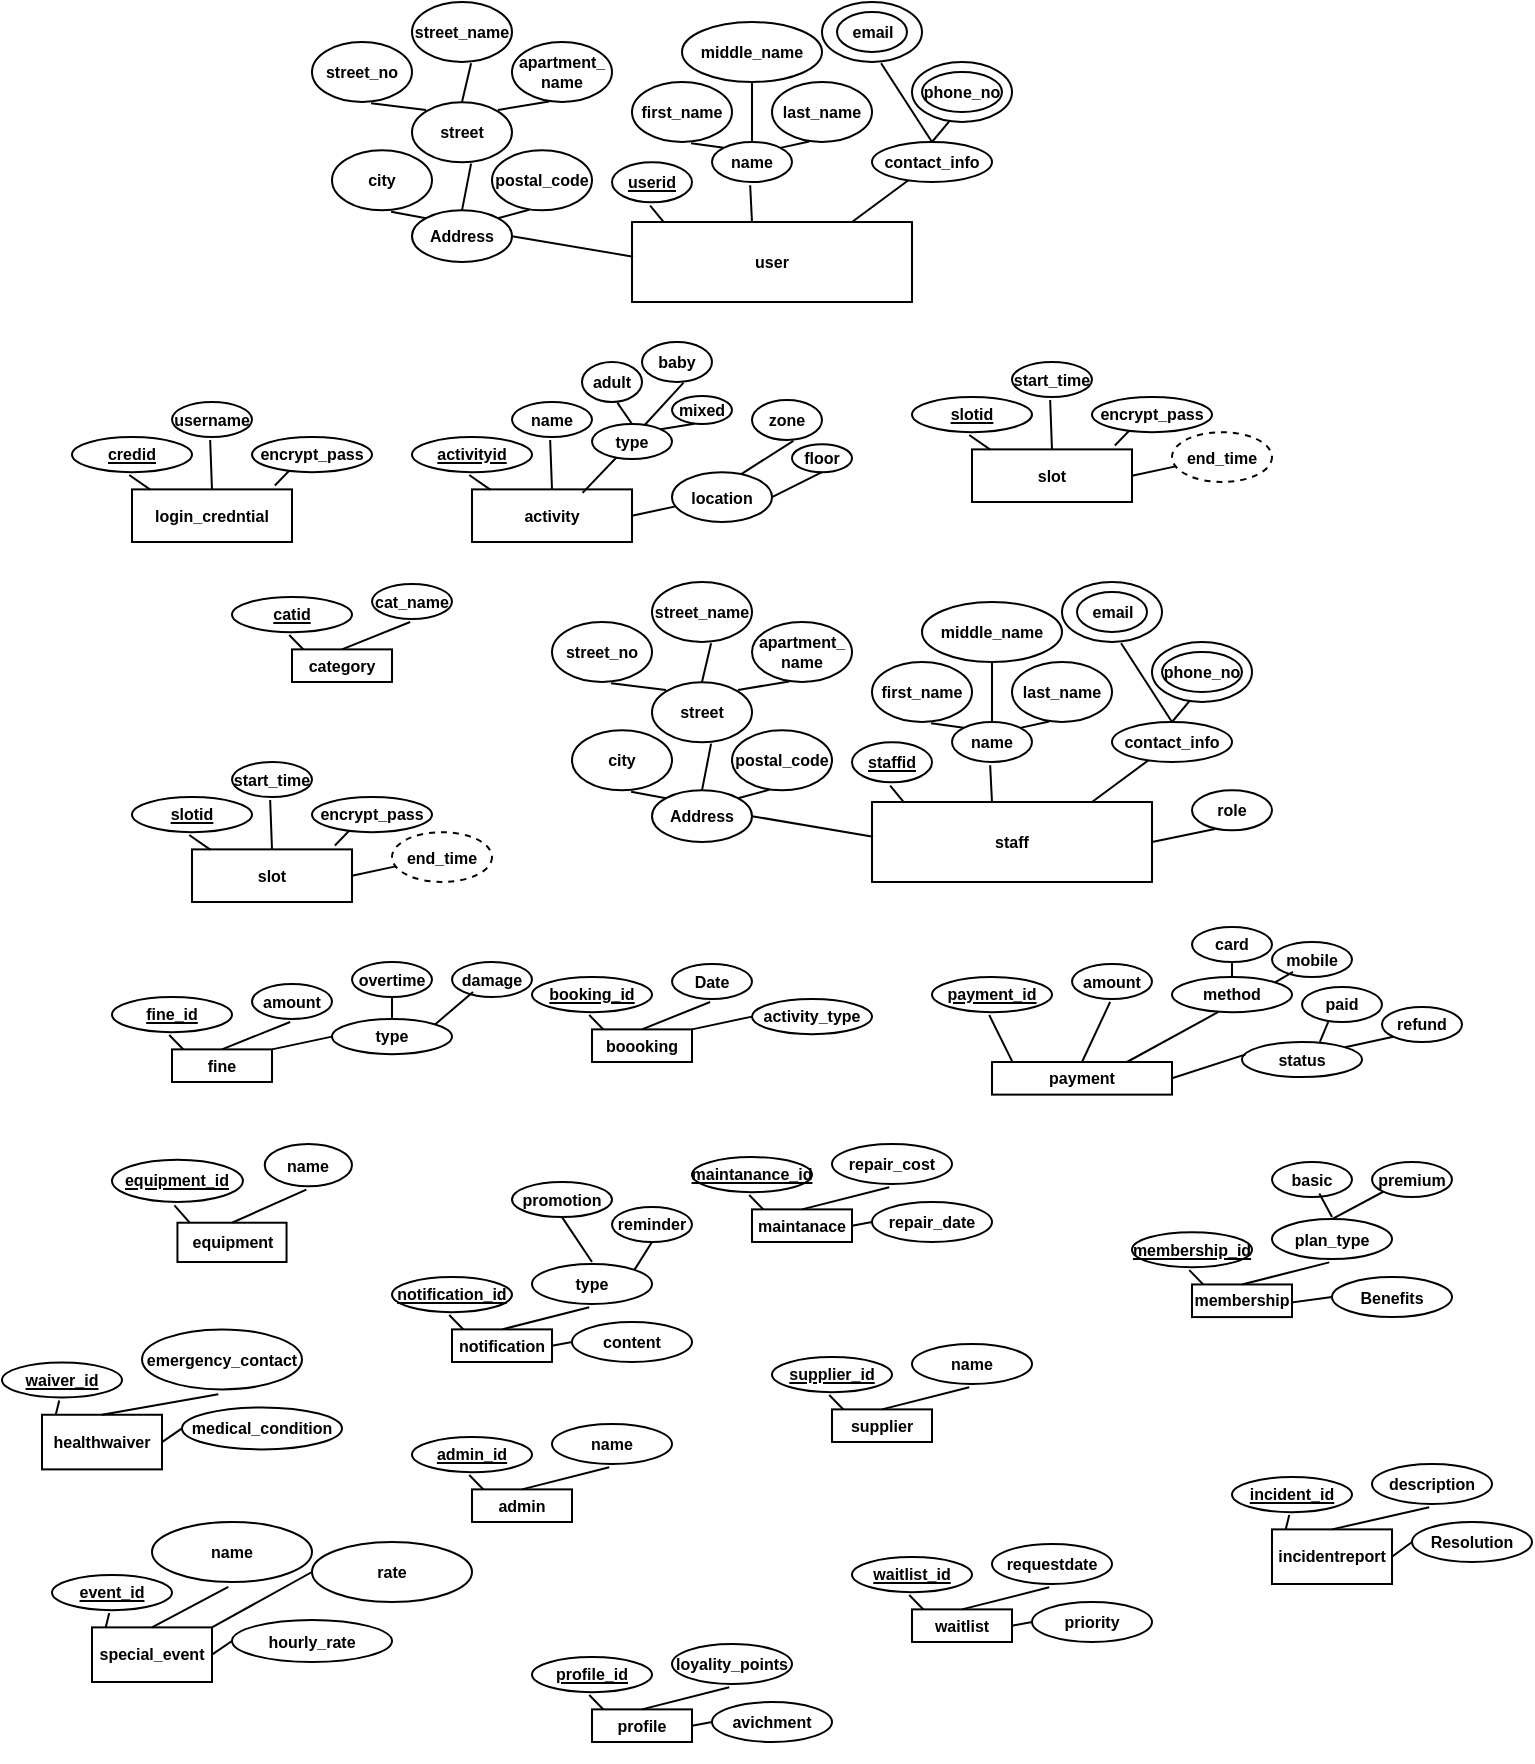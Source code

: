 <mxfile version="26.2.14">
  <diagram name="Page-1" id="6hVG1EY_lDp3bFyYUqou">
    <mxGraphModel dx="1432" dy="370" grid="1" gridSize="10" guides="1" tooltips="1" connect="1" arrows="1" fold="1" page="1" pageScale="1" pageWidth="850" pageHeight="1100" math="0" shadow="0">
      <root>
        <mxCell id="0" />
        <mxCell id="1" parent="0" />
        <mxCell id="BC_4qotDHSGj5d-U19qa-140" value="" style="group" vertex="1" connectable="0" parent="1">
          <mxGeometry x="-50" y="200" width="350" height="150" as="geometry" />
        </mxCell>
        <mxCell id="BC_4qotDHSGj5d-U19qa-90" value="user" style="rounded=0;whiteSpace=wrap;html=1;fontSize=8;fontStyle=1" vertex="1" parent="BC_4qotDHSGj5d-U19qa-140">
          <mxGeometry x="160" y="110" width="140" height="40" as="geometry" />
        </mxCell>
        <mxCell id="BC_4qotDHSGj5d-U19qa-91" value="" style="endArrow=none;html=1;rounded=0;exitX=0.114;exitY=0.004;exitDx=0;exitDy=0;exitPerimeter=0;entryX=0.477;entryY=1.082;entryDx=0;entryDy=0;entryPerimeter=0;fontSize=8;fontStyle=1" edge="1" parent="BC_4qotDHSGj5d-U19qa-140" source="BC_4qotDHSGj5d-U19qa-90" target="BC_4qotDHSGj5d-U19qa-92">
          <mxGeometry width="50" height="50" relative="1" as="geometry">
            <mxPoint x="170" y="100" as="sourcePoint" />
            <mxPoint x="160" y="80" as="targetPoint" />
          </mxGeometry>
        </mxCell>
        <mxCell id="BC_4qotDHSGj5d-U19qa-92" value="&lt;font&gt;&lt;u&gt;userid&lt;/u&gt;&lt;/font&gt;" style="ellipse;whiteSpace=wrap;html=1;fontSize=8;fontStyle=1" vertex="1" parent="BC_4qotDHSGj5d-U19qa-140">
          <mxGeometry x="150" y="80.18" width="40" height="20" as="geometry" />
        </mxCell>
        <mxCell id="BC_4qotDHSGj5d-U19qa-93" value="" style="endArrow=none;html=1;rounded=0;exitX=0.114;exitY=0.004;exitDx=0;exitDy=0;exitPerimeter=0;entryX=0.477;entryY=1.082;entryDx=0;entryDy=0;entryPerimeter=0;fontSize=8;fontStyle=1" edge="1" parent="BC_4qotDHSGj5d-U19qa-140" target="BC_4qotDHSGj5d-U19qa-94">
          <mxGeometry width="50" height="50" relative="1" as="geometry">
            <mxPoint x="220" y="110" as="sourcePoint" />
            <mxPoint x="210" y="80" as="targetPoint" />
          </mxGeometry>
        </mxCell>
        <mxCell id="BC_4qotDHSGj5d-U19qa-94" value="name" style="ellipse;whiteSpace=wrap;html=1;fontSize=8;fontStyle=1" vertex="1" parent="BC_4qotDHSGj5d-U19qa-140">
          <mxGeometry x="200" y="70" width="40" height="20" as="geometry" />
        </mxCell>
        <mxCell id="BC_4qotDHSGj5d-U19qa-95" value="" style="endArrow=none;html=1;rounded=0;entryX=0;entryY=0;entryDx=0;entryDy=0;exitX=0.591;exitY=1.022;exitDx=0;exitDy=0;exitPerimeter=0;fontSize=8;fontStyle=1" edge="1" parent="BC_4qotDHSGj5d-U19qa-140" source="BC_4qotDHSGj5d-U19qa-96" target="BC_4qotDHSGj5d-U19qa-94">
          <mxGeometry width="50" height="50" relative="1" as="geometry">
            <mxPoint x="200" y="70" as="sourcePoint" />
            <mxPoint x="210" y="140" as="targetPoint" />
          </mxGeometry>
        </mxCell>
        <mxCell id="BC_4qotDHSGj5d-U19qa-96" value="first_name" style="ellipse;whiteSpace=wrap;html=1;fontSize=8;fontStyle=1" vertex="1" parent="BC_4qotDHSGj5d-U19qa-140">
          <mxGeometry x="160" y="40" width="50" height="30" as="geometry" />
        </mxCell>
        <mxCell id="BC_4qotDHSGj5d-U19qa-97" value="" style="endArrow=none;html=1;rounded=0;exitX=0.5;exitY=1;exitDx=0;exitDy=0;fontSize=8;fontStyle=1" edge="1" parent="BC_4qotDHSGj5d-U19qa-140" source="BC_4qotDHSGj5d-U19qa-98">
          <mxGeometry width="50" height="50" relative="1" as="geometry">
            <mxPoint x="250" y="51.63" as="sourcePoint" />
            <mxPoint x="220" y="70" as="targetPoint" />
          </mxGeometry>
        </mxCell>
        <mxCell id="BC_4qotDHSGj5d-U19qa-98" value="middle_name" style="ellipse;whiteSpace=wrap;html=1;fontSize=8;fontStyle=1" vertex="1" parent="BC_4qotDHSGj5d-U19qa-140">
          <mxGeometry x="185" y="10" width="70" height="30" as="geometry" />
        </mxCell>
        <mxCell id="BC_4qotDHSGj5d-U19qa-99" value="" style="endArrow=none;html=1;rounded=0;entryX=1;entryY=0;entryDx=0;entryDy=0;exitX=0.372;exitY=0.99;exitDx=0;exitDy=0;exitPerimeter=0;fontSize=8;fontStyle=1" edge="1" parent="BC_4qotDHSGj5d-U19qa-140" source="BC_4qotDHSGj5d-U19qa-101" target="BC_4qotDHSGj5d-U19qa-94">
          <mxGeometry width="50" height="50" relative="1" as="geometry">
            <mxPoint x="250" y="60" as="sourcePoint" />
            <mxPoint x="216" y="93" as="targetPoint" />
          </mxGeometry>
        </mxCell>
        <mxCell id="BC_4qotDHSGj5d-U19qa-101" value="last_name" style="ellipse;whiteSpace=wrap;html=1;fontSize=8;fontStyle=1" vertex="1" parent="BC_4qotDHSGj5d-U19qa-140">
          <mxGeometry x="230" y="40" width="50" height="30" as="geometry" />
        </mxCell>
        <mxCell id="BC_4qotDHSGj5d-U19qa-102" value="" style="endArrow=none;html=1;rounded=0;entryX=0.323;entryY=0.914;entryDx=0;entryDy=0;entryPerimeter=0;fontSize=8;fontStyle=1" edge="1" parent="BC_4qotDHSGj5d-U19qa-140" target="BC_4qotDHSGj5d-U19qa-104">
          <mxGeometry width="50" height="50" relative="1" as="geometry">
            <mxPoint x="270" y="110" as="sourcePoint" />
            <mxPoint x="280" y="90" as="targetPoint" />
          </mxGeometry>
        </mxCell>
        <mxCell id="BC_4qotDHSGj5d-U19qa-104" value="contact_info" style="ellipse;whiteSpace=wrap;html=1;fontSize=8;fontStyle=1" vertex="1" parent="BC_4qotDHSGj5d-U19qa-140">
          <mxGeometry x="280" y="70" width="60" height="20" as="geometry" />
        </mxCell>
        <mxCell id="BC_4qotDHSGj5d-U19qa-110" value="" style="endArrow=none;html=1;rounded=0;exitX=0.591;exitY=1.022;exitDx=0;exitDy=0;exitPerimeter=0;entryX=0.5;entryY=0;entryDx=0;entryDy=0;fontSize=8;fontStyle=1" edge="1" parent="BC_4qotDHSGj5d-U19qa-140" source="BC_4qotDHSGj5d-U19qa-111" target="BC_4qotDHSGj5d-U19qa-104">
          <mxGeometry width="50" height="50" relative="1" as="geometry">
            <mxPoint x="330" y="60" as="sourcePoint" />
            <mxPoint x="336" y="63" as="targetPoint" />
          </mxGeometry>
        </mxCell>
        <mxCell id="BC_4qotDHSGj5d-U19qa-112" value="" style="endArrow=none;html=1;rounded=0;exitX=0.372;exitY=0.99;exitDx=0;exitDy=0;exitPerimeter=0;fontSize=8;fontStyle=1" edge="1" parent="BC_4qotDHSGj5d-U19qa-140" source="BC_4qotDHSGj5d-U19qa-113">
          <mxGeometry width="50" height="50" relative="1" as="geometry">
            <mxPoint x="380" y="50" as="sourcePoint" />
            <mxPoint x="310" y="70" as="targetPoint" />
          </mxGeometry>
        </mxCell>
        <mxCell id="BC_4qotDHSGj5d-U19qa-113" value="" style="ellipse;whiteSpace=wrap;html=1;fontSize=8;fontStyle=1" vertex="1" parent="BC_4qotDHSGj5d-U19qa-140">
          <mxGeometry x="300" y="30" width="50" height="30" as="geometry" />
        </mxCell>
        <mxCell id="BC_4qotDHSGj5d-U19qa-116" value="" style="endArrow=none;html=1;rounded=0;exitX=0.004;exitY=0.433;exitDx=0;exitDy=0;entryX=1;entryY=0.5;entryDx=0;entryDy=0;exitPerimeter=0;fontSize=8;fontStyle=1" edge="1" parent="BC_4qotDHSGj5d-U19qa-140" target="BC_4qotDHSGj5d-U19qa-117" source="BC_4qotDHSGj5d-U19qa-90">
          <mxGeometry width="50" height="50" relative="1" as="geometry">
            <mxPoint x="160" y="114.18" as="sourcePoint" />
            <mxPoint x="70" y="114.18" as="targetPoint" />
          </mxGeometry>
        </mxCell>
        <mxCell id="BC_4qotDHSGj5d-U19qa-117" value="Address" style="ellipse;whiteSpace=wrap;html=1;fontSize=8;fontStyle=1" vertex="1" parent="BC_4qotDHSGj5d-U19qa-140">
          <mxGeometry x="50" y="104.18" width="50" height="25.82" as="geometry" />
        </mxCell>
        <mxCell id="BC_4qotDHSGj5d-U19qa-118" value="" style="endArrow=none;html=1;rounded=0;entryX=0;entryY=0;entryDx=0;entryDy=0;exitX=0.591;exitY=1.022;exitDx=0;exitDy=0;exitPerimeter=0;fontSize=8;fontStyle=1" edge="1" parent="BC_4qotDHSGj5d-U19qa-140" source="BC_4qotDHSGj5d-U19qa-119" target="BC_4qotDHSGj5d-U19qa-117">
          <mxGeometry width="50" height="50" relative="1" as="geometry">
            <mxPoint x="60" y="104.18" as="sourcePoint" />
            <mxPoint x="70" y="174.18" as="targetPoint" />
          </mxGeometry>
        </mxCell>
        <mxCell id="BC_4qotDHSGj5d-U19qa-119" value="city" style="ellipse;whiteSpace=wrap;html=1;fontSize=8;fontStyle=1" vertex="1" parent="BC_4qotDHSGj5d-U19qa-140">
          <mxGeometry x="10" y="74.18" width="50" height="30" as="geometry" />
        </mxCell>
        <mxCell id="BC_4qotDHSGj5d-U19qa-120" value="" style="endArrow=none;html=1;rounded=0;exitX=0.591;exitY=1.022;exitDx=0;exitDy=0;exitPerimeter=0;entryX=0.5;entryY=0;entryDx=0;entryDy=0;fontSize=8;fontStyle=1" edge="1" parent="BC_4qotDHSGj5d-U19qa-140" source="BC_4qotDHSGj5d-U19qa-121" target="BC_4qotDHSGj5d-U19qa-117">
          <mxGeometry width="50" height="50" relative="1" as="geometry">
            <mxPoint x="110" y="85.81" as="sourcePoint" />
            <mxPoint x="70.984" y="114.185" as="targetPoint" />
          </mxGeometry>
        </mxCell>
        <mxCell id="BC_4qotDHSGj5d-U19qa-130" style="edgeStyle=orthogonalEdgeStyle;rounded=0;orthogonalLoop=1;jettySize=auto;html=1;exitX=0;exitY=0;exitDx=0;exitDy=0;fontSize=8;fontStyle=1" edge="1" parent="BC_4qotDHSGj5d-U19qa-140" source="BC_4qotDHSGj5d-U19qa-121">
          <mxGeometry relative="1" as="geometry">
            <mxPoint x="57.19" y="54.476" as="targetPoint" />
          </mxGeometry>
        </mxCell>
        <mxCell id="BC_4qotDHSGj5d-U19qa-121" value="street" style="ellipse;whiteSpace=wrap;html=1;fontSize=8;fontStyle=1" vertex="1" parent="BC_4qotDHSGj5d-U19qa-140">
          <mxGeometry x="50" y="50.18" width="50" height="30" as="geometry" />
        </mxCell>
        <mxCell id="BC_4qotDHSGj5d-U19qa-122" value="" style="endArrow=none;html=1;rounded=0;entryX=1;entryY=0;entryDx=0;entryDy=0;exitX=0.372;exitY=0.99;exitDx=0;exitDy=0;exitPerimeter=0;fontSize=8;fontStyle=1" edge="1" parent="BC_4qotDHSGj5d-U19qa-140" source="BC_4qotDHSGj5d-U19qa-123" target="BC_4qotDHSGj5d-U19qa-117">
          <mxGeometry width="50" height="50" relative="1" as="geometry">
            <mxPoint x="110" y="94.18" as="sourcePoint" />
            <mxPoint x="76" y="127.18" as="targetPoint" />
          </mxGeometry>
        </mxCell>
        <mxCell id="BC_4qotDHSGj5d-U19qa-123" value="postal_code" style="ellipse;whiteSpace=wrap;html=1;fontSize=8;fontStyle=1" vertex="1" parent="BC_4qotDHSGj5d-U19qa-140">
          <mxGeometry x="90" y="74.18" width="50" height="30" as="geometry" />
        </mxCell>
        <mxCell id="BC_4qotDHSGj5d-U19qa-124" value="" style="endArrow=none;html=1;rounded=0;entryX=0;entryY=0;entryDx=0;entryDy=0;exitX=0.591;exitY=1.022;exitDx=0;exitDy=0;exitPerimeter=0;fontSize=8;fontStyle=1" edge="1" parent="BC_4qotDHSGj5d-U19qa-140" source="BC_4qotDHSGj5d-U19qa-125">
          <mxGeometry width="50" height="50" relative="1" as="geometry">
            <mxPoint x="60" y="50.18" as="sourcePoint" />
            <mxPoint x="57" y="54" as="targetPoint" />
          </mxGeometry>
        </mxCell>
        <mxCell id="BC_4qotDHSGj5d-U19qa-125" value="street_no" style="ellipse;whiteSpace=wrap;html=1;fontSize=8;fontStyle=1" vertex="1" parent="BC_4qotDHSGj5d-U19qa-140">
          <mxGeometry y="20" width="50" height="30" as="geometry" />
        </mxCell>
        <mxCell id="BC_4qotDHSGj5d-U19qa-126" value="" style="endArrow=none;html=1;rounded=0;exitX=0.591;exitY=1.022;exitDx=0;exitDy=0;exitPerimeter=0;entryX=0.5;entryY=0;entryDx=0;entryDy=0;fontSize=8;fontStyle=1" edge="1" parent="BC_4qotDHSGj5d-U19qa-140" source="BC_4qotDHSGj5d-U19qa-127">
          <mxGeometry width="50" height="50" relative="1" as="geometry">
            <mxPoint x="110" y="31.81" as="sourcePoint" />
            <mxPoint x="75" y="50" as="targetPoint" />
          </mxGeometry>
        </mxCell>
        <mxCell id="BC_4qotDHSGj5d-U19qa-127" value="street_name" style="ellipse;whiteSpace=wrap;html=1;fontSize=8;fontStyle=1" vertex="1" parent="BC_4qotDHSGj5d-U19qa-140">
          <mxGeometry x="50" width="50" height="30" as="geometry" />
        </mxCell>
        <mxCell id="BC_4qotDHSGj5d-U19qa-128" value="" style="endArrow=none;html=1;rounded=0;entryX=1;entryY=0;entryDx=0;entryDy=0;exitX=0.372;exitY=0.99;exitDx=0;exitDy=0;exitPerimeter=0;fontSize=8;fontStyle=1" edge="1" parent="BC_4qotDHSGj5d-U19qa-140" source="BC_4qotDHSGj5d-U19qa-129">
          <mxGeometry width="50" height="50" relative="1" as="geometry">
            <mxPoint x="110" y="40.18" as="sourcePoint" />
            <mxPoint x="93" y="54" as="targetPoint" />
          </mxGeometry>
        </mxCell>
        <mxCell id="BC_4qotDHSGj5d-U19qa-129" value="apartment_&lt;div&gt;name&lt;/div&gt;" style="ellipse;whiteSpace=wrap;html=1;fontSize=8;fontStyle=1" vertex="1" parent="BC_4qotDHSGj5d-U19qa-140">
          <mxGeometry x="100" y="20" width="50" height="30" as="geometry" />
        </mxCell>
        <mxCell id="BC_4qotDHSGj5d-U19qa-137" value="phone_no" style="ellipse;whiteSpace=wrap;html=1;fontSize=8;fontStyle=1" vertex="1" parent="BC_4qotDHSGj5d-U19qa-140">
          <mxGeometry x="305" y="35" width="40" height="20" as="geometry" />
        </mxCell>
        <mxCell id="BC_4qotDHSGj5d-U19qa-142" value="" style="group" vertex="1" connectable="0" parent="BC_4qotDHSGj5d-U19qa-140">
          <mxGeometry x="255" width="50" height="30" as="geometry" />
        </mxCell>
        <mxCell id="BC_4qotDHSGj5d-U19qa-111" value="email" style="ellipse;whiteSpace=wrap;html=1;fontSize=8;fontStyle=1" vertex="1" parent="BC_4qotDHSGj5d-U19qa-142">
          <mxGeometry width="50" height="30" as="geometry" />
        </mxCell>
        <mxCell id="BC_4qotDHSGj5d-U19qa-141" value="email" style="ellipse;whiteSpace=wrap;html=1;fontSize=8;fontStyle=1" vertex="1" parent="BC_4qotDHSGj5d-U19qa-142">
          <mxGeometry x="7.5" y="5" width="35" height="20" as="geometry" />
        </mxCell>
        <mxCell id="BC_4qotDHSGj5d-U19qa-181" value="" style="group" vertex="1" connectable="0" parent="1">
          <mxGeometry x="-90" y="480" width="150" height="70" as="geometry" />
        </mxCell>
        <mxCell id="BC_4qotDHSGj5d-U19qa-145" value="category" style="rounded=0;whiteSpace=wrap;html=1;fontSize=8;fontStyle=1" vertex="1" parent="BC_4qotDHSGj5d-U19qa-181">
          <mxGeometry x="30" y="43.69" width="50" height="16.31" as="geometry" />
        </mxCell>
        <mxCell id="BC_4qotDHSGj5d-U19qa-146" value="" style="endArrow=none;html=1;rounded=0;exitX=0.114;exitY=0.004;exitDx=0;exitDy=0;exitPerimeter=0;entryX=0.477;entryY=1.082;entryDx=0;entryDy=0;entryPerimeter=0;fontSize=8;fontStyle=1" edge="1" parent="BC_4qotDHSGj5d-U19qa-181" source="BC_4qotDHSGj5d-U19qa-145" target="BC_4qotDHSGj5d-U19qa-147">
          <mxGeometry width="50" height="50" relative="1" as="geometry">
            <mxPoint x="40" y="34.921" as="sourcePoint" />
            <mxPoint x="30" y="17.382" as="targetPoint" />
          </mxGeometry>
        </mxCell>
        <mxCell id="BC_4qotDHSGj5d-U19qa-147" value="&lt;font&gt;&lt;u&gt;catid&lt;/u&gt;&lt;/font&gt;" style="ellipse;whiteSpace=wrap;html=1;fontSize=8;fontStyle=1" vertex="1" parent="BC_4qotDHSGj5d-U19qa-181">
          <mxGeometry y="17.539" width="60" height="17.539" as="geometry" />
        </mxCell>
        <mxCell id="BC_4qotDHSGj5d-U19qa-148" value="" style="endArrow=none;html=1;rounded=0;exitX=0.5;exitY=0;exitDx=0;exitDy=0;entryX=0.477;entryY=1.082;entryDx=0;entryDy=0;entryPerimeter=0;fontSize=8;fontStyle=1" edge="1" parent="BC_4qotDHSGj5d-U19qa-181" target="BC_4qotDHSGj5d-U19qa-149" source="BC_4qotDHSGj5d-U19qa-145">
          <mxGeometry width="50" height="50" relative="1" as="geometry">
            <mxPoint x="90" y="43.691" as="sourcePoint" />
            <mxPoint x="80" y="17.382" as="targetPoint" />
          </mxGeometry>
        </mxCell>
        <mxCell id="BC_4qotDHSGj5d-U19qa-149" value="cat_name" style="ellipse;whiteSpace=wrap;html=1;fontSize=8;fontStyle=1" vertex="1" parent="BC_4qotDHSGj5d-U19qa-181">
          <mxGeometry x="70" y="11" width="40" height="17.539" as="geometry" />
        </mxCell>
        <mxCell id="BC_4qotDHSGj5d-U19qa-182" value="" style="group" vertex="1" connectable="0" parent="1">
          <mxGeometry x="250" y="380" width="180" height="70" as="geometry" />
        </mxCell>
        <mxCell id="BC_4qotDHSGj5d-U19qa-183" value="slot" style="rounded=0;whiteSpace=wrap;html=1;fontSize=8;fontStyle=1" vertex="1" parent="BC_4qotDHSGj5d-U19qa-182">
          <mxGeometry x="30" y="43.691" width="80" height="26.309" as="geometry" />
        </mxCell>
        <mxCell id="BC_4qotDHSGj5d-U19qa-184" value="" style="endArrow=none;html=1;rounded=0;exitX=0.114;exitY=0.004;exitDx=0;exitDy=0;exitPerimeter=0;entryX=0.477;entryY=1.082;entryDx=0;entryDy=0;entryPerimeter=0;fontSize=8;fontStyle=1" edge="1" parent="BC_4qotDHSGj5d-U19qa-182" source="BC_4qotDHSGj5d-U19qa-183" target="BC_4qotDHSGj5d-U19qa-185">
          <mxGeometry width="50" height="50" relative="1" as="geometry">
            <mxPoint x="40" y="34.921" as="sourcePoint" />
            <mxPoint x="30" y="17.382" as="targetPoint" />
          </mxGeometry>
        </mxCell>
        <mxCell id="BC_4qotDHSGj5d-U19qa-185" value="&lt;font&gt;&lt;u&gt;slotid&lt;/u&gt;&lt;/font&gt;" style="ellipse;whiteSpace=wrap;html=1;fontSize=8;fontStyle=1" vertex="1" parent="BC_4qotDHSGj5d-U19qa-182">
          <mxGeometry y="17.539" width="60" height="17.539" as="geometry" />
        </mxCell>
        <mxCell id="BC_4qotDHSGj5d-U19qa-186" value="" style="endArrow=none;html=1;rounded=0;exitX=0.5;exitY=0;exitDx=0;exitDy=0;entryX=0.477;entryY=1.082;entryDx=0;entryDy=0;entryPerimeter=0;fontSize=8;fontStyle=1" edge="1" parent="BC_4qotDHSGj5d-U19qa-182" source="BC_4qotDHSGj5d-U19qa-183" target="BC_4qotDHSGj5d-U19qa-187">
          <mxGeometry width="50" height="50" relative="1" as="geometry">
            <mxPoint x="90" y="43.691" as="sourcePoint" />
            <mxPoint x="80" y="17.382" as="targetPoint" />
          </mxGeometry>
        </mxCell>
        <mxCell id="BC_4qotDHSGj5d-U19qa-187" value="start_time" style="ellipse;whiteSpace=wrap;html=1;fontSize=8;fontStyle=1" vertex="1" parent="BC_4qotDHSGj5d-U19qa-182">
          <mxGeometry x="50" width="40" height="17.539" as="geometry" />
        </mxCell>
        <mxCell id="BC_4qotDHSGj5d-U19qa-188" value="" style="endArrow=none;html=1;rounded=0;entryX=0.323;entryY=0.914;entryDx=0;entryDy=0;entryPerimeter=0;fontSize=8;fontStyle=1;exitX=0.893;exitY=-0.073;exitDx=0;exitDy=0;exitPerimeter=0;" edge="1" parent="BC_4qotDHSGj5d-U19qa-182" source="BC_4qotDHSGj5d-U19qa-183" target="BC_4qotDHSGj5d-U19qa-189">
          <mxGeometry width="50" height="50" relative="1" as="geometry">
            <mxPoint x="140" y="43.691" as="sourcePoint" />
            <mxPoint x="150" y="26.151" as="targetPoint" />
          </mxGeometry>
        </mxCell>
        <mxCell id="BC_4qotDHSGj5d-U19qa-189" value="encrypt_pass" style="ellipse;whiteSpace=wrap;html=1;fontSize=8;fontStyle=1" vertex="1" parent="BC_4qotDHSGj5d-U19qa-182">
          <mxGeometry x="90" y="17.539" width="60" height="17.539" as="geometry" />
        </mxCell>
        <mxCell id="BC_4qotDHSGj5d-U19qa-190" value="" style="endArrow=none;html=1;rounded=0;exitX=1;exitY=0.5;exitDx=0;exitDy=0;fontSize=8;fontStyle=1" edge="1" parent="BC_4qotDHSGj5d-U19qa-182" target="BC_4qotDHSGj5d-U19qa-191" source="BC_4qotDHSGj5d-U19qa-183">
          <mxGeometry width="50" height="50" relative="1" as="geometry">
            <mxPoint x="120" y="56.845" as="sourcePoint" />
            <mxPoint x="160" y="52.462" as="targetPoint" />
          </mxGeometry>
        </mxCell>
        <mxCell id="BC_4qotDHSGj5d-U19qa-191" value="end_time" style="ellipse;whiteSpace=wrap;html=1;fontSize=8;fontStyle=1;dashed=1;" vertex="1" parent="BC_4qotDHSGj5d-U19qa-182">
          <mxGeometry x="130" y="35.08" width="50" height="24.92" as="geometry" />
        </mxCell>
        <mxCell id="BC_4qotDHSGj5d-U19qa-214" value="" style="group" vertex="1" connectable="0" parent="1">
          <mxGeometry y="370" width="220" height="100" as="geometry" />
        </mxCell>
        <mxCell id="BC_4qotDHSGj5d-U19qa-192" value="" style="group" vertex="1" connectable="0" parent="BC_4qotDHSGj5d-U19qa-214">
          <mxGeometry y="30" width="180" height="70" as="geometry" />
        </mxCell>
        <mxCell id="BC_4qotDHSGj5d-U19qa-193" value="activity" style="rounded=0;whiteSpace=wrap;html=1;fontSize=8;fontStyle=1" vertex="1" parent="BC_4qotDHSGj5d-U19qa-192">
          <mxGeometry x="30" y="43.691" width="80" height="26.309" as="geometry" />
        </mxCell>
        <mxCell id="BC_4qotDHSGj5d-U19qa-194" value="" style="endArrow=none;html=1;rounded=0;exitX=0.114;exitY=0.004;exitDx=0;exitDy=0;exitPerimeter=0;entryX=0.477;entryY=1.082;entryDx=0;entryDy=0;entryPerimeter=0;fontSize=8;fontStyle=1" edge="1" parent="BC_4qotDHSGj5d-U19qa-192" source="BC_4qotDHSGj5d-U19qa-193" target="BC_4qotDHSGj5d-U19qa-195">
          <mxGeometry width="50" height="50" relative="1" as="geometry">
            <mxPoint x="40" y="34.921" as="sourcePoint" />
            <mxPoint x="30" y="17.382" as="targetPoint" />
          </mxGeometry>
        </mxCell>
        <mxCell id="BC_4qotDHSGj5d-U19qa-195" value="&lt;font&gt;&lt;u&gt;activityid&lt;/u&gt;&lt;/font&gt;" style="ellipse;whiteSpace=wrap;html=1;fontSize=8;fontStyle=1" vertex="1" parent="BC_4qotDHSGj5d-U19qa-192">
          <mxGeometry y="17.539" width="60" height="17.539" as="geometry" />
        </mxCell>
        <mxCell id="BC_4qotDHSGj5d-U19qa-196" value="" style="endArrow=none;html=1;rounded=0;exitX=0.5;exitY=0;exitDx=0;exitDy=0;entryX=0.477;entryY=1.082;entryDx=0;entryDy=0;entryPerimeter=0;fontSize=8;fontStyle=1" edge="1" parent="BC_4qotDHSGj5d-U19qa-192" source="BC_4qotDHSGj5d-U19qa-193" target="BC_4qotDHSGj5d-U19qa-197">
          <mxGeometry width="50" height="50" relative="1" as="geometry">
            <mxPoint x="90" y="43.691" as="sourcePoint" />
            <mxPoint x="80" y="17.382" as="targetPoint" />
          </mxGeometry>
        </mxCell>
        <mxCell id="BC_4qotDHSGj5d-U19qa-197" value="name" style="ellipse;whiteSpace=wrap;html=1;fontSize=8;fontStyle=1" vertex="1" parent="BC_4qotDHSGj5d-U19qa-192">
          <mxGeometry x="50" width="40" height="17.539" as="geometry" />
        </mxCell>
        <mxCell id="BC_4qotDHSGj5d-U19qa-198" value="" style="endArrow=none;html=1;rounded=0;entryX=0.323;entryY=0.914;entryDx=0;entryDy=0;entryPerimeter=0;fontSize=8;fontStyle=1;exitX=0.691;exitY=0.066;exitDx=0;exitDy=0;exitPerimeter=0;" edge="1" parent="BC_4qotDHSGj5d-U19qa-192" source="BC_4qotDHSGj5d-U19qa-193" target="BC_4qotDHSGj5d-U19qa-199">
          <mxGeometry width="50" height="50" relative="1" as="geometry">
            <mxPoint x="90" y="40" as="sourcePoint" />
            <mxPoint x="150" y="26.151" as="targetPoint" />
          </mxGeometry>
        </mxCell>
        <mxCell id="BC_4qotDHSGj5d-U19qa-199" value="type" style="ellipse;whiteSpace=wrap;html=1;fontSize=8;fontStyle=1" vertex="1" parent="BC_4qotDHSGj5d-U19qa-192">
          <mxGeometry x="90" y="11" width="40" height="17.54" as="geometry" />
        </mxCell>
        <mxCell id="BC_4qotDHSGj5d-U19qa-200" value="" style="endArrow=none;html=1;rounded=0;exitX=1;exitY=0.5;exitDx=0;exitDy=0;fontSize=8;fontStyle=1" edge="1" parent="BC_4qotDHSGj5d-U19qa-192" source="BC_4qotDHSGj5d-U19qa-193" target="BC_4qotDHSGj5d-U19qa-201">
          <mxGeometry width="50" height="50" relative="1" as="geometry">
            <mxPoint x="120" y="56.845" as="sourcePoint" />
            <mxPoint x="160" y="52.462" as="targetPoint" />
          </mxGeometry>
        </mxCell>
        <mxCell id="BC_4qotDHSGj5d-U19qa-201" value="location" style="ellipse;whiteSpace=wrap;html=1;fontSize=8;fontStyle=1;" vertex="1" parent="BC_4qotDHSGj5d-U19qa-192">
          <mxGeometry x="130" y="35.08" width="50" height="24.92" as="geometry" />
        </mxCell>
        <mxCell id="BC_4qotDHSGj5d-U19qa-209" value="mixed" style="ellipse;whiteSpace=wrap;html=1;fontSize=8;fontStyle=1" vertex="1" parent="BC_4qotDHSGj5d-U19qa-192">
          <mxGeometry x="130" y="-3" width="30" height="14" as="geometry" />
        </mxCell>
        <mxCell id="BC_4qotDHSGj5d-U19qa-208" value="" style="endArrow=none;html=1;rounded=0;entryX=1;entryY=0;entryDx=0;entryDy=0;exitX=0.372;exitY=0.99;exitDx=0;exitDy=0;exitPerimeter=0;fontSize=8;fontStyle=1" edge="1" parent="BC_4qotDHSGj5d-U19qa-192" source="BC_4qotDHSGj5d-U19qa-209" target="BC_4qotDHSGj5d-U19qa-199">
          <mxGeometry width="50" height="50" relative="1" as="geometry">
            <mxPoint x="170" y="-13.82" as="sourcePoint" />
            <mxPoint x="153" as="targetPoint" />
          </mxGeometry>
        </mxCell>
        <mxCell id="BC_4qotDHSGj5d-U19qa-204" value="" style="endArrow=none;html=1;rounded=0;entryX=0.5;entryY=0;entryDx=0;entryDy=0;exitX=0.591;exitY=1.022;exitDx=0;exitDy=0;exitPerimeter=0;fontSize=8;fontStyle=1" edge="1" parent="BC_4qotDHSGj5d-U19qa-214" source="BC_4qotDHSGj5d-U19qa-205" target="BC_4qotDHSGj5d-U19qa-199">
          <mxGeometry width="50" height="50" relative="1" as="geometry">
            <mxPoint x="120" y="26.18" as="sourcePoint" />
            <mxPoint x="117" y="30" as="targetPoint" />
          </mxGeometry>
        </mxCell>
        <mxCell id="BC_4qotDHSGj5d-U19qa-205" value="adult" style="ellipse;whiteSpace=wrap;html=1;fontSize=8;fontStyle=1" vertex="1" parent="BC_4qotDHSGj5d-U19qa-214">
          <mxGeometry x="85" y="10" width="30" height="20" as="geometry" />
        </mxCell>
        <mxCell id="BC_4qotDHSGj5d-U19qa-206" value="" style="endArrow=none;html=1;rounded=0;exitX=0.591;exitY=1.022;exitDx=0;exitDy=0;exitPerimeter=0;entryX=0.656;entryY=0.035;entryDx=0;entryDy=0;fontSize=8;fontStyle=1;entryPerimeter=0;" edge="1" parent="BC_4qotDHSGj5d-U19qa-214" source="BC_4qotDHSGj5d-U19qa-207" target="BC_4qotDHSGj5d-U19qa-199">
          <mxGeometry width="50" height="50" relative="1" as="geometry">
            <mxPoint x="170" y="7.81" as="sourcePoint" />
            <mxPoint x="135" y="26" as="targetPoint" />
          </mxGeometry>
        </mxCell>
        <mxCell id="BC_4qotDHSGj5d-U19qa-207" value="baby" style="ellipse;whiteSpace=wrap;html=1;fontSize=8;fontStyle=1" vertex="1" parent="BC_4qotDHSGj5d-U19qa-214">
          <mxGeometry x="115" width="35" height="20" as="geometry" />
        </mxCell>
        <mxCell id="BC_4qotDHSGj5d-U19qa-210" value="floor" style="ellipse;whiteSpace=wrap;html=1;fontSize=8;fontStyle=1" vertex="1" parent="BC_4qotDHSGj5d-U19qa-214">
          <mxGeometry x="190" y="51.08" width="30" height="14" as="geometry" />
        </mxCell>
        <mxCell id="BC_4qotDHSGj5d-U19qa-211" value="" style="endArrow=none;html=1;rounded=0;exitX=0.591;exitY=1.022;exitDx=0;exitDy=0;exitPerimeter=0;entryX=0.696;entryY=0.033;entryDx=0;entryDy=0;fontSize=8;fontStyle=1;entryPerimeter=0;" edge="1" parent="BC_4qotDHSGj5d-U19qa-214" source="BC_4qotDHSGj5d-U19qa-212" target="BC_4qotDHSGj5d-U19qa-201">
          <mxGeometry width="50" height="50" relative="1" as="geometry">
            <mxPoint x="225" y="36.81" as="sourcePoint" />
            <mxPoint x="171" y="71" as="targetPoint" />
          </mxGeometry>
        </mxCell>
        <mxCell id="BC_4qotDHSGj5d-U19qa-212" value="zone" style="ellipse;whiteSpace=wrap;html=1;fontSize=8;fontStyle=1" vertex="1" parent="BC_4qotDHSGj5d-U19qa-214">
          <mxGeometry x="170" y="29" width="35" height="20" as="geometry" />
        </mxCell>
        <mxCell id="BC_4qotDHSGj5d-U19qa-213" value="" style="endArrow=none;html=1;rounded=0;exitX=0.5;exitY=1;exitDx=0;exitDy=0;entryX=1;entryY=0.5;entryDx=0;entryDy=0;fontSize=8;fontStyle=1;" edge="1" parent="BC_4qotDHSGj5d-U19qa-214" source="BC_4qotDHSGj5d-U19qa-210" target="BC_4qotDHSGj5d-U19qa-201">
          <mxGeometry width="50" height="50" relative="1" as="geometry">
            <mxPoint x="201" y="59" as="sourcePoint" />
            <mxPoint x="175" y="76" as="targetPoint" />
          </mxGeometry>
        </mxCell>
        <mxCell id="BC_4qotDHSGj5d-U19qa-215" value="" style="group" vertex="1" connectable="0" parent="1">
          <mxGeometry x="-170" y="400" width="150" height="70" as="geometry" />
        </mxCell>
        <mxCell id="BC_4qotDHSGj5d-U19qa-216" value="login_credntial" style="rounded=0;whiteSpace=wrap;html=1;fontSize=8;fontStyle=1" vertex="1" parent="BC_4qotDHSGj5d-U19qa-215">
          <mxGeometry x="30" y="43.691" width="80" height="26.309" as="geometry" />
        </mxCell>
        <mxCell id="BC_4qotDHSGj5d-U19qa-217" value="" style="endArrow=none;html=1;rounded=0;exitX=0.114;exitY=0.004;exitDx=0;exitDy=0;exitPerimeter=0;entryX=0.477;entryY=1.082;entryDx=0;entryDy=0;entryPerimeter=0;fontSize=8;fontStyle=1" edge="1" parent="BC_4qotDHSGj5d-U19qa-215" source="BC_4qotDHSGj5d-U19qa-216" target="BC_4qotDHSGj5d-U19qa-218">
          <mxGeometry width="50" height="50" relative="1" as="geometry">
            <mxPoint x="40" y="34.921" as="sourcePoint" />
            <mxPoint x="30" y="17.382" as="targetPoint" />
          </mxGeometry>
        </mxCell>
        <mxCell id="BC_4qotDHSGj5d-U19qa-218" value="&lt;font&gt;&lt;u&gt;credid&lt;/u&gt;&lt;/font&gt;" style="ellipse;whiteSpace=wrap;html=1;fontSize=8;fontStyle=1" vertex="1" parent="BC_4qotDHSGj5d-U19qa-215">
          <mxGeometry y="17.539" width="60" height="17.539" as="geometry" />
        </mxCell>
        <mxCell id="BC_4qotDHSGj5d-U19qa-219" value="" style="endArrow=none;html=1;rounded=0;exitX=0.5;exitY=0;exitDx=0;exitDy=0;entryX=0.477;entryY=1.082;entryDx=0;entryDy=0;entryPerimeter=0;fontSize=8;fontStyle=1" edge="1" parent="BC_4qotDHSGj5d-U19qa-215" source="BC_4qotDHSGj5d-U19qa-216" target="BC_4qotDHSGj5d-U19qa-220">
          <mxGeometry width="50" height="50" relative="1" as="geometry">
            <mxPoint x="90" y="43.691" as="sourcePoint" />
            <mxPoint x="80" y="17.382" as="targetPoint" />
          </mxGeometry>
        </mxCell>
        <mxCell id="BC_4qotDHSGj5d-U19qa-220" value="username" style="ellipse;whiteSpace=wrap;html=1;fontSize=8;fontStyle=1" vertex="1" parent="BC_4qotDHSGj5d-U19qa-215">
          <mxGeometry x="50" width="40" height="17.539" as="geometry" />
        </mxCell>
        <mxCell id="BC_4qotDHSGj5d-U19qa-221" value="" style="endArrow=none;html=1;rounded=0;entryX=0.323;entryY=0.914;entryDx=0;entryDy=0;entryPerimeter=0;fontSize=8;fontStyle=1;exitX=0.893;exitY=-0.073;exitDx=0;exitDy=0;exitPerimeter=0;" edge="1" parent="BC_4qotDHSGj5d-U19qa-215" source="BC_4qotDHSGj5d-U19qa-216" target="BC_4qotDHSGj5d-U19qa-222">
          <mxGeometry width="50" height="50" relative="1" as="geometry">
            <mxPoint x="140" y="43.691" as="sourcePoint" />
            <mxPoint x="150" y="26.151" as="targetPoint" />
          </mxGeometry>
        </mxCell>
        <mxCell id="BC_4qotDHSGj5d-U19qa-222" value="encrypt_pass" style="ellipse;whiteSpace=wrap;html=1;fontSize=8;fontStyle=1" vertex="1" parent="BC_4qotDHSGj5d-U19qa-215">
          <mxGeometry x="90" y="17.539" width="60" height="17.539" as="geometry" />
        </mxCell>
        <mxCell id="BC_4qotDHSGj5d-U19qa-224" value="" style="group" vertex="1" connectable="0" parent="1">
          <mxGeometry x="70" y="490" width="360" height="150" as="geometry" />
        </mxCell>
        <mxCell id="BC_4qotDHSGj5d-U19qa-225" value="staff" style="rounded=0;whiteSpace=wrap;html=1;fontSize=8;fontStyle=1" vertex="1" parent="BC_4qotDHSGj5d-U19qa-224">
          <mxGeometry x="160" y="110" width="140" height="40" as="geometry" />
        </mxCell>
        <mxCell id="BC_4qotDHSGj5d-U19qa-266" value="" style="group" vertex="1" connectable="0" parent="BC_4qotDHSGj5d-U19qa-224">
          <mxGeometry width="360" height="130" as="geometry" />
        </mxCell>
        <mxCell id="BC_4qotDHSGj5d-U19qa-226" value="" style="endArrow=none;html=1;rounded=0;exitX=0.114;exitY=0.004;exitDx=0;exitDy=0;exitPerimeter=0;entryX=0.477;entryY=1.082;entryDx=0;entryDy=0;entryPerimeter=0;fontSize=8;fontStyle=1" edge="1" parent="BC_4qotDHSGj5d-U19qa-266" source="BC_4qotDHSGj5d-U19qa-225" target="BC_4qotDHSGj5d-U19qa-227">
          <mxGeometry width="50" height="50" relative="1" as="geometry">
            <mxPoint x="170" y="100" as="sourcePoint" />
            <mxPoint x="160" y="80" as="targetPoint" />
          </mxGeometry>
        </mxCell>
        <mxCell id="BC_4qotDHSGj5d-U19qa-227" value="&lt;font&gt;&lt;u&gt;staffid&lt;/u&gt;&lt;/font&gt;" style="ellipse;whiteSpace=wrap;html=1;fontSize=8;fontStyle=1" vertex="1" parent="BC_4qotDHSGj5d-U19qa-266">
          <mxGeometry x="150" y="80.18" width="40" height="20" as="geometry" />
        </mxCell>
        <mxCell id="BC_4qotDHSGj5d-U19qa-228" value="" style="endArrow=none;html=1;rounded=0;exitX=0.114;exitY=0.004;exitDx=0;exitDy=0;exitPerimeter=0;entryX=0.477;entryY=1.082;entryDx=0;entryDy=0;entryPerimeter=0;fontSize=8;fontStyle=1" edge="1" parent="BC_4qotDHSGj5d-U19qa-266" target="BC_4qotDHSGj5d-U19qa-229">
          <mxGeometry width="50" height="50" relative="1" as="geometry">
            <mxPoint x="220" y="110" as="sourcePoint" />
            <mxPoint x="210" y="80" as="targetPoint" />
          </mxGeometry>
        </mxCell>
        <mxCell id="BC_4qotDHSGj5d-U19qa-229" value="name" style="ellipse;whiteSpace=wrap;html=1;fontSize=8;fontStyle=1" vertex="1" parent="BC_4qotDHSGj5d-U19qa-266">
          <mxGeometry x="200" y="70" width="40" height="20" as="geometry" />
        </mxCell>
        <mxCell id="BC_4qotDHSGj5d-U19qa-230" value="" style="endArrow=none;html=1;rounded=0;entryX=0;entryY=0;entryDx=0;entryDy=0;exitX=0.591;exitY=1.022;exitDx=0;exitDy=0;exitPerimeter=0;fontSize=8;fontStyle=1" edge="1" parent="BC_4qotDHSGj5d-U19qa-266" source="BC_4qotDHSGj5d-U19qa-231" target="BC_4qotDHSGj5d-U19qa-229">
          <mxGeometry width="50" height="50" relative="1" as="geometry">
            <mxPoint x="200" y="70" as="sourcePoint" />
            <mxPoint x="210" y="140" as="targetPoint" />
          </mxGeometry>
        </mxCell>
        <mxCell id="BC_4qotDHSGj5d-U19qa-231" value="first_name" style="ellipse;whiteSpace=wrap;html=1;fontSize=8;fontStyle=1" vertex="1" parent="BC_4qotDHSGj5d-U19qa-266">
          <mxGeometry x="160" y="40" width="50" height="30" as="geometry" />
        </mxCell>
        <mxCell id="BC_4qotDHSGj5d-U19qa-232" value="" style="endArrow=none;html=1;rounded=0;exitX=0.5;exitY=1;exitDx=0;exitDy=0;fontSize=8;fontStyle=1" edge="1" parent="BC_4qotDHSGj5d-U19qa-266" source="BC_4qotDHSGj5d-U19qa-233">
          <mxGeometry width="50" height="50" relative="1" as="geometry">
            <mxPoint x="250" y="51.63" as="sourcePoint" />
            <mxPoint x="220" y="70" as="targetPoint" />
          </mxGeometry>
        </mxCell>
        <mxCell id="BC_4qotDHSGj5d-U19qa-233" value="middle_name" style="ellipse;whiteSpace=wrap;html=1;fontSize=8;fontStyle=1" vertex="1" parent="BC_4qotDHSGj5d-U19qa-266">
          <mxGeometry x="185" y="10" width="70" height="30" as="geometry" />
        </mxCell>
        <mxCell id="BC_4qotDHSGj5d-U19qa-234" value="" style="endArrow=none;html=1;rounded=0;entryX=1;entryY=0;entryDx=0;entryDy=0;exitX=0.372;exitY=0.99;exitDx=0;exitDy=0;exitPerimeter=0;fontSize=8;fontStyle=1" edge="1" parent="BC_4qotDHSGj5d-U19qa-266" source="BC_4qotDHSGj5d-U19qa-235" target="BC_4qotDHSGj5d-U19qa-229">
          <mxGeometry width="50" height="50" relative="1" as="geometry">
            <mxPoint x="250" y="60" as="sourcePoint" />
            <mxPoint x="216" y="93" as="targetPoint" />
          </mxGeometry>
        </mxCell>
        <mxCell id="BC_4qotDHSGj5d-U19qa-235" value="last_name" style="ellipse;whiteSpace=wrap;html=1;fontSize=8;fontStyle=1" vertex="1" parent="BC_4qotDHSGj5d-U19qa-266">
          <mxGeometry x="230" y="40" width="50" height="30" as="geometry" />
        </mxCell>
        <mxCell id="BC_4qotDHSGj5d-U19qa-236" value="" style="endArrow=none;html=1;rounded=0;entryX=0.323;entryY=0.914;entryDx=0;entryDy=0;entryPerimeter=0;fontSize=8;fontStyle=1" edge="1" parent="BC_4qotDHSGj5d-U19qa-266" target="BC_4qotDHSGj5d-U19qa-237">
          <mxGeometry width="50" height="50" relative="1" as="geometry">
            <mxPoint x="270" y="110" as="sourcePoint" />
            <mxPoint x="280" y="90" as="targetPoint" />
          </mxGeometry>
        </mxCell>
        <mxCell id="BC_4qotDHSGj5d-U19qa-237" value="contact_info" style="ellipse;whiteSpace=wrap;html=1;fontSize=8;fontStyle=1" vertex="1" parent="BC_4qotDHSGj5d-U19qa-266">
          <mxGeometry x="280" y="70" width="60" height="20" as="geometry" />
        </mxCell>
        <mxCell id="BC_4qotDHSGj5d-U19qa-238" value="" style="endArrow=none;html=1;rounded=0;exitX=0.591;exitY=1.022;exitDx=0;exitDy=0;exitPerimeter=0;entryX=0.5;entryY=0;entryDx=0;entryDy=0;fontSize=8;fontStyle=1" edge="1" parent="BC_4qotDHSGj5d-U19qa-266" source="BC_4qotDHSGj5d-U19qa-258" target="BC_4qotDHSGj5d-U19qa-237">
          <mxGeometry width="50" height="50" relative="1" as="geometry">
            <mxPoint x="330" y="60" as="sourcePoint" />
            <mxPoint x="336" y="63" as="targetPoint" />
          </mxGeometry>
        </mxCell>
        <mxCell id="BC_4qotDHSGj5d-U19qa-239" value="" style="endArrow=none;html=1;rounded=0;exitX=0.372;exitY=0.99;exitDx=0;exitDy=0;exitPerimeter=0;fontSize=8;fontStyle=1" edge="1" parent="BC_4qotDHSGj5d-U19qa-266" source="BC_4qotDHSGj5d-U19qa-240">
          <mxGeometry width="50" height="50" relative="1" as="geometry">
            <mxPoint x="380" y="50" as="sourcePoint" />
            <mxPoint x="310" y="70" as="targetPoint" />
          </mxGeometry>
        </mxCell>
        <mxCell id="BC_4qotDHSGj5d-U19qa-240" value="" style="ellipse;whiteSpace=wrap;html=1;fontSize=8;fontStyle=1" vertex="1" parent="BC_4qotDHSGj5d-U19qa-266">
          <mxGeometry x="300" y="30" width="50" height="30" as="geometry" />
        </mxCell>
        <mxCell id="BC_4qotDHSGj5d-U19qa-241" value="" style="endArrow=none;html=1;rounded=0;exitX=0.004;exitY=0.433;exitDx=0;exitDy=0;entryX=1;entryY=0.5;entryDx=0;entryDy=0;exitPerimeter=0;fontSize=8;fontStyle=1" edge="1" parent="BC_4qotDHSGj5d-U19qa-266" source="BC_4qotDHSGj5d-U19qa-225" target="BC_4qotDHSGj5d-U19qa-242">
          <mxGeometry width="50" height="50" relative="1" as="geometry">
            <mxPoint x="160" y="114.18" as="sourcePoint" />
            <mxPoint x="70" y="114.18" as="targetPoint" />
          </mxGeometry>
        </mxCell>
        <mxCell id="BC_4qotDHSGj5d-U19qa-242" value="Address" style="ellipse;whiteSpace=wrap;html=1;fontSize=8;fontStyle=1" vertex="1" parent="BC_4qotDHSGj5d-U19qa-266">
          <mxGeometry x="50" y="104.18" width="50" height="25.82" as="geometry" />
        </mxCell>
        <mxCell id="BC_4qotDHSGj5d-U19qa-243" value="" style="endArrow=none;html=1;rounded=0;entryX=0;entryY=0;entryDx=0;entryDy=0;exitX=0.591;exitY=1.022;exitDx=0;exitDy=0;exitPerimeter=0;fontSize=8;fontStyle=1" edge="1" parent="BC_4qotDHSGj5d-U19qa-266" source="BC_4qotDHSGj5d-U19qa-244" target="BC_4qotDHSGj5d-U19qa-242">
          <mxGeometry width="50" height="50" relative="1" as="geometry">
            <mxPoint x="60" y="104.18" as="sourcePoint" />
            <mxPoint x="70" y="174.18" as="targetPoint" />
          </mxGeometry>
        </mxCell>
        <mxCell id="BC_4qotDHSGj5d-U19qa-244" value="city" style="ellipse;whiteSpace=wrap;html=1;fontSize=8;fontStyle=1" vertex="1" parent="BC_4qotDHSGj5d-U19qa-266">
          <mxGeometry x="10" y="74.18" width="50" height="30" as="geometry" />
        </mxCell>
        <mxCell id="BC_4qotDHSGj5d-U19qa-245" value="" style="endArrow=none;html=1;rounded=0;exitX=0.591;exitY=1.022;exitDx=0;exitDy=0;exitPerimeter=0;entryX=0.5;entryY=0;entryDx=0;entryDy=0;fontSize=8;fontStyle=1" edge="1" parent="BC_4qotDHSGj5d-U19qa-266" source="BC_4qotDHSGj5d-U19qa-247" target="BC_4qotDHSGj5d-U19qa-242">
          <mxGeometry width="50" height="50" relative="1" as="geometry">
            <mxPoint x="110" y="85.81" as="sourcePoint" />
            <mxPoint x="70.984" y="114.185" as="targetPoint" />
          </mxGeometry>
        </mxCell>
        <mxCell id="BC_4qotDHSGj5d-U19qa-246" style="edgeStyle=orthogonalEdgeStyle;rounded=0;orthogonalLoop=1;jettySize=auto;html=1;exitX=0;exitY=0;exitDx=0;exitDy=0;fontSize=8;fontStyle=1" edge="1" parent="BC_4qotDHSGj5d-U19qa-266" source="BC_4qotDHSGj5d-U19qa-247">
          <mxGeometry relative="1" as="geometry">
            <mxPoint x="57.19" y="54.476" as="targetPoint" />
          </mxGeometry>
        </mxCell>
        <mxCell id="BC_4qotDHSGj5d-U19qa-247" value="street" style="ellipse;whiteSpace=wrap;html=1;fontSize=8;fontStyle=1" vertex="1" parent="BC_4qotDHSGj5d-U19qa-266">
          <mxGeometry x="50" y="50.18" width="50" height="30" as="geometry" />
        </mxCell>
        <mxCell id="BC_4qotDHSGj5d-U19qa-248" value="" style="endArrow=none;html=1;rounded=0;entryX=1;entryY=0;entryDx=0;entryDy=0;exitX=0.372;exitY=0.99;exitDx=0;exitDy=0;exitPerimeter=0;fontSize=8;fontStyle=1" edge="1" parent="BC_4qotDHSGj5d-U19qa-266" source="BC_4qotDHSGj5d-U19qa-249" target="BC_4qotDHSGj5d-U19qa-242">
          <mxGeometry width="50" height="50" relative="1" as="geometry">
            <mxPoint x="110" y="94.18" as="sourcePoint" />
            <mxPoint x="76" y="127.18" as="targetPoint" />
          </mxGeometry>
        </mxCell>
        <mxCell id="BC_4qotDHSGj5d-U19qa-249" value="postal_code" style="ellipse;whiteSpace=wrap;html=1;fontSize=8;fontStyle=1" vertex="1" parent="BC_4qotDHSGj5d-U19qa-266">
          <mxGeometry x="90" y="74.18" width="50" height="30" as="geometry" />
        </mxCell>
        <mxCell id="BC_4qotDHSGj5d-U19qa-250" value="" style="endArrow=none;html=1;rounded=0;entryX=0;entryY=0;entryDx=0;entryDy=0;exitX=0.591;exitY=1.022;exitDx=0;exitDy=0;exitPerimeter=0;fontSize=8;fontStyle=1" edge="1" parent="BC_4qotDHSGj5d-U19qa-266" source="BC_4qotDHSGj5d-U19qa-251">
          <mxGeometry width="50" height="50" relative="1" as="geometry">
            <mxPoint x="60" y="50.18" as="sourcePoint" />
            <mxPoint x="57" y="54" as="targetPoint" />
          </mxGeometry>
        </mxCell>
        <mxCell id="BC_4qotDHSGj5d-U19qa-251" value="street_no" style="ellipse;whiteSpace=wrap;html=1;fontSize=8;fontStyle=1" vertex="1" parent="BC_4qotDHSGj5d-U19qa-266">
          <mxGeometry y="20" width="50" height="30" as="geometry" />
        </mxCell>
        <mxCell id="BC_4qotDHSGj5d-U19qa-252" value="" style="endArrow=none;html=1;rounded=0;exitX=0.591;exitY=1.022;exitDx=0;exitDy=0;exitPerimeter=0;entryX=0.5;entryY=0;entryDx=0;entryDy=0;fontSize=8;fontStyle=1" edge="1" parent="BC_4qotDHSGj5d-U19qa-266" source="BC_4qotDHSGj5d-U19qa-253">
          <mxGeometry width="50" height="50" relative="1" as="geometry">
            <mxPoint x="110" y="31.81" as="sourcePoint" />
            <mxPoint x="75" y="50" as="targetPoint" />
          </mxGeometry>
        </mxCell>
        <mxCell id="BC_4qotDHSGj5d-U19qa-253" value="street_name" style="ellipse;whiteSpace=wrap;html=1;fontSize=8;fontStyle=1" vertex="1" parent="BC_4qotDHSGj5d-U19qa-266">
          <mxGeometry x="50" width="50" height="30" as="geometry" />
        </mxCell>
        <mxCell id="BC_4qotDHSGj5d-U19qa-254" value="" style="endArrow=none;html=1;rounded=0;entryX=1;entryY=0;entryDx=0;entryDy=0;exitX=0.372;exitY=0.99;exitDx=0;exitDy=0;exitPerimeter=0;fontSize=8;fontStyle=1" edge="1" parent="BC_4qotDHSGj5d-U19qa-266" source="BC_4qotDHSGj5d-U19qa-255">
          <mxGeometry width="50" height="50" relative="1" as="geometry">
            <mxPoint x="110" y="40.18" as="sourcePoint" />
            <mxPoint x="93" y="54" as="targetPoint" />
          </mxGeometry>
        </mxCell>
        <mxCell id="BC_4qotDHSGj5d-U19qa-255" value="apartment_&lt;div&gt;name&lt;/div&gt;" style="ellipse;whiteSpace=wrap;html=1;fontSize=8;fontStyle=1" vertex="1" parent="BC_4qotDHSGj5d-U19qa-266">
          <mxGeometry x="100" y="20" width="50" height="30" as="geometry" />
        </mxCell>
        <mxCell id="BC_4qotDHSGj5d-U19qa-256" value="phone_no" style="ellipse;whiteSpace=wrap;html=1;fontSize=8;fontStyle=1" vertex="1" parent="BC_4qotDHSGj5d-U19qa-266">
          <mxGeometry x="305" y="35" width="40" height="20" as="geometry" />
        </mxCell>
        <mxCell id="BC_4qotDHSGj5d-U19qa-257" value="" style="group" vertex="1" connectable="0" parent="BC_4qotDHSGj5d-U19qa-266">
          <mxGeometry x="255" width="50" height="30" as="geometry" />
        </mxCell>
        <mxCell id="BC_4qotDHSGj5d-U19qa-258" value="email" style="ellipse;whiteSpace=wrap;html=1;fontSize=8;fontStyle=1" vertex="1" parent="BC_4qotDHSGj5d-U19qa-257">
          <mxGeometry width="50" height="30" as="geometry" />
        </mxCell>
        <mxCell id="BC_4qotDHSGj5d-U19qa-259" value="email" style="ellipse;whiteSpace=wrap;html=1;fontSize=8;fontStyle=1" vertex="1" parent="BC_4qotDHSGj5d-U19qa-257">
          <mxGeometry x="7.5" y="5" width="35" height="20" as="geometry" />
        </mxCell>
        <mxCell id="BC_4qotDHSGj5d-U19qa-262" value="role" style="ellipse;whiteSpace=wrap;html=1;fontSize=8;fontStyle=1" vertex="1" parent="BC_4qotDHSGj5d-U19qa-266">
          <mxGeometry x="320" y="104.18" width="40" height="20" as="geometry" />
        </mxCell>
        <mxCell id="BC_4qotDHSGj5d-U19qa-265" value="" style="endArrow=none;html=1;rounded=0;exitX=1;exitY=0.5;exitDx=0;exitDy=0;fontSize=8;fontStyle=1;entryX=0.287;entryY=0.967;entryDx=0;entryDy=0;entryPerimeter=0;" edge="1" parent="BC_4qotDHSGj5d-U19qa-266" source="BC_4qotDHSGj5d-U19qa-225" target="BC_4qotDHSGj5d-U19qa-262">
          <mxGeometry width="50" height="50" relative="1" as="geometry">
            <mxPoint x="230" y="120" as="sourcePoint" />
            <mxPoint x="330" y="130" as="targetPoint" />
          </mxGeometry>
        </mxCell>
        <mxCell id="BC_4qotDHSGj5d-U19qa-267" value="" style="group" vertex="1" connectable="0" parent="1">
          <mxGeometry x="-140" y="580" width="180" height="70" as="geometry" />
        </mxCell>
        <mxCell id="BC_4qotDHSGj5d-U19qa-268" value="slot" style="rounded=0;whiteSpace=wrap;html=1;fontSize=8;fontStyle=1" vertex="1" parent="BC_4qotDHSGj5d-U19qa-267">
          <mxGeometry x="30" y="43.691" width="80" height="26.309" as="geometry" />
        </mxCell>
        <mxCell id="BC_4qotDHSGj5d-U19qa-269" value="" style="endArrow=none;html=1;rounded=0;exitX=0.114;exitY=0.004;exitDx=0;exitDy=0;exitPerimeter=0;entryX=0.477;entryY=1.082;entryDx=0;entryDy=0;entryPerimeter=0;fontSize=8;fontStyle=1" edge="1" parent="BC_4qotDHSGj5d-U19qa-267" source="BC_4qotDHSGj5d-U19qa-268" target="BC_4qotDHSGj5d-U19qa-270">
          <mxGeometry width="50" height="50" relative="1" as="geometry">
            <mxPoint x="40" y="34.921" as="sourcePoint" />
            <mxPoint x="30" y="17.382" as="targetPoint" />
          </mxGeometry>
        </mxCell>
        <mxCell id="BC_4qotDHSGj5d-U19qa-270" value="&lt;font&gt;&lt;u&gt;slotid&lt;/u&gt;&lt;/font&gt;" style="ellipse;whiteSpace=wrap;html=1;fontSize=8;fontStyle=1" vertex="1" parent="BC_4qotDHSGj5d-U19qa-267">
          <mxGeometry y="17.539" width="60" height="17.539" as="geometry" />
        </mxCell>
        <mxCell id="BC_4qotDHSGj5d-U19qa-271" value="" style="endArrow=none;html=1;rounded=0;exitX=0.5;exitY=0;exitDx=0;exitDy=0;entryX=0.477;entryY=1.082;entryDx=0;entryDy=0;entryPerimeter=0;fontSize=8;fontStyle=1" edge="1" parent="BC_4qotDHSGj5d-U19qa-267" source="BC_4qotDHSGj5d-U19qa-268" target="BC_4qotDHSGj5d-U19qa-272">
          <mxGeometry width="50" height="50" relative="1" as="geometry">
            <mxPoint x="90" y="43.691" as="sourcePoint" />
            <mxPoint x="80" y="17.382" as="targetPoint" />
          </mxGeometry>
        </mxCell>
        <mxCell id="BC_4qotDHSGj5d-U19qa-272" value="start_time" style="ellipse;whiteSpace=wrap;html=1;fontSize=8;fontStyle=1" vertex="1" parent="BC_4qotDHSGj5d-U19qa-267">
          <mxGeometry x="50" width="40" height="17.539" as="geometry" />
        </mxCell>
        <mxCell id="BC_4qotDHSGj5d-U19qa-273" value="" style="endArrow=none;html=1;rounded=0;entryX=0.323;entryY=0.914;entryDx=0;entryDy=0;entryPerimeter=0;fontSize=8;fontStyle=1;exitX=0.893;exitY=-0.073;exitDx=0;exitDy=0;exitPerimeter=0;" edge="1" parent="BC_4qotDHSGj5d-U19qa-267" source="BC_4qotDHSGj5d-U19qa-268" target="BC_4qotDHSGj5d-U19qa-274">
          <mxGeometry width="50" height="50" relative="1" as="geometry">
            <mxPoint x="140" y="43.691" as="sourcePoint" />
            <mxPoint x="150" y="26.151" as="targetPoint" />
          </mxGeometry>
        </mxCell>
        <mxCell id="BC_4qotDHSGj5d-U19qa-274" value="encrypt_pass" style="ellipse;whiteSpace=wrap;html=1;fontSize=8;fontStyle=1" vertex="1" parent="BC_4qotDHSGj5d-U19qa-267">
          <mxGeometry x="90" y="17.539" width="60" height="17.539" as="geometry" />
        </mxCell>
        <mxCell id="BC_4qotDHSGj5d-U19qa-275" value="" style="endArrow=none;html=1;rounded=0;exitX=1;exitY=0.5;exitDx=0;exitDy=0;fontSize=8;fontStyle=1" edge="1" parent="BC_4qotDHSGj5d-U19qa-267" source="BC_4qotDHSGj5d-U19qa-268" target="BC_4qotDHSGj5d-U19qa-276">
          <mxGeometry width="50" height="50" relative="1" as="geometry">
            <mxPoint x="120" y="56.845" as="sourcePoint" />
            <mxPoint x="160" y="52.462" as="targetPoint" />
          </mxGeometry>
        </mxCell>
        <mxCell id="BC_4qotDHSGj5d-U19qa-276" value="end_time" style="ellipse;whiteSpace=wrap;html=1;fontSize=8;fontStyle=1;dashed=1;" vertex="1" parent="BC_4qotDHSGj5d-U19qa-267">
          <mxGeometry x="130" y="35.08" width="50" height="24.92" as="geometry" />
        </mxCell>
        <mxCell id="BC_4qotDHSGj5d-U19qa-289" value="" style="group" vertex="1" connectable="0" parent="1">
          <mxGeometry x="60" y="670" width="170" height="70" as="geometry" />
        </mxCell>
        <mxCell id="BC_4qotDHSGj5d-U19qa-290" value="boooking" style="rounded=0;whiteSpace=wrap;html=1;fontSize=8;fontStyle=1" vertex="1" parent="BC_4qotDHSGj5d-U19qa-289">
          <mxGeometry x="30" y="43.69" width="50" height="16.31" as="geometry" />
        </mxCell>
        <mxCell id="BC_4qotDHSGj5d-U19qa-291" value="" style="endArrow=none;html=1;rounded=0;exitX=0.114;exitY=0.004;exitDx=0;exitDy=0;exitPerimeter=0;entryX=0.477;entryY=1.082;entryDx=0;entryDy=0;entryPerimeter=0;fontSize=8;fontStyle=1" edge="1" parent="BC_4qotDHSGj5d-U19qa-289" source="BC_4qotDHSGj5d-U19qa-290" target="BC_4qotDHSGj5d-U19qa-292">
          <mxGeometry width="50" height="50" relative="1" as="geometry">
            <mxPoint x="40" y="34.921" as="sourcePoint" />
            <mxPoint x="30" y="17.382" as="targetPoint" />
          </mxGeometry>
        </mxCell>
        <mxCell id="BC_4qotDHSGj5d-U19qa-292" value="&lt;font&gt;&lt;u&gt;booking_id&lt;/u&gt;&lt;/font&gt;" style="ellipse;whiteSpace=wrap;html=1;fontSize=8;fontStyle=1" vertex="1" parent="BC_4qotDHSGj5d-U19qa-289">
          <mxGeometry y="17.539" width="60" height="17.539" as="geometry" />
        </mxCell>
        <mxCell id="BC_4qotDHSGj5d-U19qa-293" value="" style="endArrow=none;html=1;rounded=0;exitX=0.5;exitY=0;exitDx=0;exitDy=0;entryX=0.477;entryY=1.082;entryDx=0;entryDy=0;entryPerimeter=0;fontSize=8;fontStyle=1" edge="1" parent="BC_4qotDHSGj5d-U19qa-289" source="BC_4qotDHSGj5d-U19qa-290" target="BC_4qotDHSGj5d-U19qa-294">
          <mxGeometry width="50" height="50" relative="1" as="geometry">
            <mxPoint x="90" y="43.691" as="sourcePoint" />
            <mxPoint x="80" y="17.382" as="targetPoint" />
          </mxGeometry>
        </mxCell>
        <mxCell id="BC_4qotDHSGj5d-U19qa-294" value="Date" style="ellipse;whiteSpace=wrap;html=1;fontSize=8;fontStyle=1" vertex="1" parent="BC_4qotDHSGj5d-U19qa-289">
          <mxGeometry x="70" y="11" width="40" height="17.539" as="geometry" />
        </mxCell>
        <mxCell id="BC_4qotDHSGj5d-U19qa-295" value="activity_type" style="ellipse;whiteSpace=wrap;html=1;fontSize=8;fontStyle=1" vertex="1" parent="BC_4qotDHSGj5d-U19qa-289">
          <mxGeometry x="110" y="28.54" width="60" height="17.54" as="geometry" />
        </mxCell>
        <mxCell id="BC_4qotDHSGj5d-U19qa-296" value="" style="endArrow=none;html=1;rounded=0;exitX=1;exitY=0;exitDx=0;exitDy=0;entryX=0;entryY=0.5;entryDx=0;entryDy=0;fontSize=8;fontStyle=1" edge="1" parent="BC_4qotDHSGj5d-U19qa-289" source="BC_4qotDHSGj5d-U19qa-290" target="BC_4qotDHSGj5d-U19qa-295">
          <mxGeometry width="50" height="50" relative="1" as="geometry">
            <mxPoint x="65" y="54" as="sourcePoint" />
            <mxPoint x="99" y="40" as="targetPoint" />
          </mxGeometry>
        </mxCell>
        <mxCell id="BC_4qotDHSGj5d-U19qa-317" value="" style="group" vertex="1" connectable="0" parent="1">
          <mxGeometry x="260" y="670" width="285" height="76.31" as="geometry" />
        </mxCell>
        <mxCell id="BC_4qotDHSGj5d-U19qa-281" value="" style="group" vertex="1" connectable="0" parent="BC_4qotDHSGj5d-U19qa-317">
          <mxGeometry width="170" height="76.31" as="geometry" />
        </mxCell>
        <mxCell id="BC_4qotDHSGj5d-U19qa-301" value="" style="group" vertex="1" connectable="0" parent="BC_4qotDHSGj5d-U19qa-281">
          <mxGeometry width="170" height="60" as="geometry" />
        </mxCell>
        <mxCell id="BC_4qotDHSGj5d-U19qa-345" value="" style="group" vertex="1" connectable="0" parent="BC_4qotDHSGj5d-U19qa-301">
          <mxGeometry y="11" width="180" height="24.08" as="geometry" />
        </mxCell>
        <mxCell id="BC_4qotDHSGj5d-U19qa-284" value="&lt;font&gt;&lt;u&gt;payment_id&lt;/u&gt;&lt;/font&gt;" style="ellipse;whiteSpace=wrap;html=1;fontSize=8;fontStyle=1" vertex="1" parent="BC_4qotDHSGj5d-U19qa-345">
          <mxGeometry y="6.539" width="60" height="17.539" as="geometry" />
        </mxCell>
        <mxCell id="BC_4qotDHSGj5d-U19qa-286" value="amount" style="ellipse;whiteSpace=wrap;html=1;fontSize=8;fontStyle=1" vertex="1" parent="BC_4qotDHSGj5d-U19qa-345">
          <mxGeometry x="70" width="40" height="17.539" as="geometry" />
        </mxCell>
        <mxCell id="BC_4qotDHSGj5d-U19qa-287" value="method" style="ellipse;whiteSpace=wrap;html=1;fontSize=8;fontStyle=1" vertex="1" parent="BC_4qotDHSGj5d-U19qa-345">
          <mxGeometry x="120" y="6.54" width="60" height="17.54" as="geometry" />
        </mxCell>
        <mxCell id="BC_4qotDHSGj5d-U19qa-298" value="card" style="ellipse;whiteSpace=wrap;html=1;fontSize=8;fontStyle=1" vertex="1" parent="BC_4qotDHSGj5d-U19qa-301">
          <mxGeometry x="130" y="-7.54" width="40" height="17.539" as="geometry" />
        </mxCell>
        <mxCell id="BC_4qotDHSGj5d-U19qa-300" value="" style="endArrow=none;html=1;rounded=0;exitX=0.5;exitY=0;exitDx=0;exitDy=0;entryX=0.5;entryY=1;entryDx=0;entryDy=0;fontSize=8;fontStyle=1;" edge="1" parent="BC_4qotDHSGj5d-U19qa-301" source="BC_4qotDHSGj5d-U19qa-287" target="BC_4qotDHSGj5d-U19qa-298">
          <mxGeometry width="50" height="50" relative="1" as="geometry">
            <mxPoint x="142" y="71" as="sourcePoint" />
            <mxPoint x="171" y="55" as="targetPoint" />
          </mxGeometry>
        </mxCell>
        <mxCell id="BC_4qotDHSGj5d-U19qa-282" value="payment" style="rounded=0;whiteSpace=wrap;html=1;fontSize=8;fontStyle=1" vertex="1" parent="BC_4qotDHSGj5d-U19qa-281">
          <mxGeometry x="30" y="60" width="90" height="16.31" as="geometry" />
        </mxCell>
        <mxCell id="BC_4qotDHSGj5d-U19qa-283" value="" style="endArrow=none;html=1;rounded=0;exitX=0.114;exitY=0.004;exitDx=0;exitDy=0;exitPerimeter=0;entryX=0.477;entryY=1.082;entryDx=0;entryDy=0;entryPerimeter=0;fontSize=8;fontStyle=1" edge="1" parent="BC_4qotDHSGj5d-U19qa-281" source="BC_4qotDHSGj5d-U19qa-282" target="BC_4qotDHSGj5d-U19qa-284">
          <mxGeometry width="50" height="50" relative="1" as="geometry">
            <mxPoint x="60" y="34.921" as="sourcePoint" />
            <mxPoint x="50" y="17.382" as="targetPoint" />
          </mxGeometry>
        </mxCell>
        <mxCell id="BC_4qotDHSGj5d-U19qa-285" value="" style="endArrow=none;html=1;rounded=0;exitX=0.5;exitY=0;exitDx=0;exitDy=0;entryX=0.477;entryY=1.082;entryDx=0;entryDy=0;entryPerimeter=0;fontSize=8;fontStyle=1" edge="1" parent="BC_4qotDHSGj5d-U19qa-281" source="BC_4qotDHSGj5d-U19qa-282" target="BC_4qotDHSGj5d-U19qa-286">
          <mxGeometry width="50" height="50" relative="1" as="geometry">
            <mxPoint x="110" y="43.691" as="sourcePoint" />
            <mxPoint x="100" y="17.382" as="targetPoint" />
          </mxGeometry>
        </mxCell>
        <mxCell id="BC_4qotDHSGj5d-U19qa-288" value="" style="endArrow=none;html=1;rounded=0;exitX=0.75;exitY=0;exitDx=0;exitDy=0;entryX=0.386;entryY=0.995;entryDx=0;entryDy=0;fontSize=8;fontStyle=1;entryPerimeter=0;" edge="1" parent="BC_4qotDHSGj5d-U19qa-281" source="BC_4qotDHSGj5d-U19qa-282" target="BC_4qotDHSGj5d-U19qa-287">
          <mxGeometry width="50" height="50" relative="1" as="geometry">
            <mxPoint x="85" y="54" as="sourcePoint" />
            <mxPoint x="119" y="40" as="targetPoint" />
          </mxGeometry>
        </mxCell>
        <mxCell id="BC_4qotDHSGj5d-U19qa-297" value="mobile" style="ellipse;whiteSpace=wrap;html=1;fontSize=8;fontStyle=1" vertex="1" parent="BC_4qotDHSGj5d-U19qa-317">
          <mxGeometry x="170" width="40" height="17.539" as="geometry" />
        </mxCell>
        <mxCell id="BC_4qotDHSGj5d-U19qa-299" value="" style="endArrow=none;html=1;rounded=0;exitX=1;exitY=0;exitDx=0;exitDy=0;entryX=0.263;entryY=0.852;entryDx=0;entryDy=0;fontSize=8;fontStyle=1;entryPerimeter=0;" edge="1" parent="BC_4qotDHSGj5d-U19qa-317" source="BC_4qotDHSGj5d-U19qa-287" target="BC_4qotDHSGj5d-U19qa-297">
          <mxGeometry width="50" height="50" relative="1" as="geometry">
            <mxPoint x="90" y="54" as="sourcePoint" />
            <mxPoint x="120" y="47" as="targetPoint" />
          </mxGeometry>
        </mxCell>
        <mxCell id="BC_4qotDHSGj5d-U19qa-334" value="status" style="ellipse;whiteSpace=wrap;html=1;fontSize=8;fontStyle=1" vertex="1" parent="BC_4qotDHSGj5d-U19qa-317">
          <mxGeometry x="155" y="50" width="60" height="17.54" as="geometry" />
        </mxCell>
        <mxCell id="BC_4qotDHSGj5d-U19qa-340" value="refund" style="ellipse;whiteSpace=wrap;html=1;fontSize=8;fontStyle=1" vertex="1" parent="BC_4qotDHSGj5d-U19qa-317">
          <mxGeometry x="225" y="32.46" width="40" height="17.539" as="geometry" />
        </mxCell>
        <mxCell id="BC_4qotDHSGj5d-U19qa-341" value="paid" style="ellipse;whiteSpace=wrap;html=1;fontSize=8;fontStyle=1" vertex="1" parent="BC_4qotDHSGj5d-U19qa-317">
          <mxGeometry x="185" y="22.46" width="40" height="17.539" as="geometry" />
        </mxCell>
        <mxCell id="BC_4qotDHSGj5d-U19qa-343" value="" style="endArrow=none;html=1;rounded=0;exitX=0.328;exitY=0.995;exitDx=0;exitDy=0;entryX=0.649;entryY=-0.005;entryDx=0;entryDy=0;fontSize=8;fontStyle=1;exitPerimeter=0;entryPerimeter=0;" edge="1" parent="BC_4qotDHSGj5d-U19qa-317" source="BC_4qotDHSGj5d-U19qa-341" target="BC_4qotDHSGj5d-U19qa-334">
          <mxGeometry width="50" height="50" relative="1" as="geometry">
            <mxPoint x="160" y="28" as="sourcePoint" />
            <mxPoint x="140" y="18" as="targetPoint" />
          </mxGeometry>
        </mxCell>
        <mxCell id="BC_4qotDHSGj5d-U19qa-344" value="" style="endArrow=none;html=1;rounded=0;exitX=0;exitY=1;exitDx=0;exitDy=0;entryX=1;entryY=0;entryDx=0;entryDy=0;fontSize=8;fontStyle=1;" edge="1" parent="BC_4qotDHSGj5d-U19qa-317" source="BC_4qotDHSGj5d-U19qa-340" target="BC_4qotDHSGj5d-U19qa-334">
          <mxGeometry width="50" height="50" relative="1" as="geometry">
            <mxPoint x="208" y="50" as="sourcePoint" />
            <mxPoint x="204" y="60" as="targetPoint" />
          </mxGeometry>
        </mxCell>
        <mxCell id="BC_4qotDHSGj5d-U19qa-342" value="" style="endArrow=none;html=1;rounded=0;exitX=1;exitY=0.5;exitDx=0;exitDy=0;fontSize=8;fontStyle=1;entryX=0.031;entryY=0.352;entryDx=0;entryDy=0;entryPerimeter=0;" edge="1" parent="BC_4qotDHSGj5d-U19qa-317" source="BC_4qotDHSGj5d-U19qa-282" target="BC_4qotDHSGj5d-U19qa-334">
          <mxGeometry width="50" height="50" relative="1" as="geometry">
            <mxPoint x="127" y="54" as="sourcePoint" />
            <mxPoint x="160" y="60" as="targetPoint" />
          </mxGeometry>
        </mxCell>
        <mxCell id="BC_4qotDHSGj5d-U19qa-318" value="" style="group" vertex="1" connectable="0" parent="1">
          <mxGeometry x="-150" y="680" width="210" height="70" as="geometry" />
        </mxCell>
        <mxCell id="BC_4qotDHSGj5d-U19qa-319" value="" style="group" vertex="1" connectable="0" parent="BC_4qotDHSGj5d-U19qa-318">
          <mxGeometry width="170" height="70" as="geometry" />
        </mxCell>
        <mxCell id="BC_4qotDHSGj5d-U19qa-320" value="" style="group" vertex="1" connectable="0" parent="BC_4qotDHSGj5d-U19qa-319">
          <mxGeometry width="170" height="60" as="geometry" />
        </mxCell>
        <mxCell id="BC_4qotDHSGj5d-U19qa-321" value="fine" style="rounded=0;whiteSpace=wrap;html=1;fontSize=8;fontStyle=1" vertex="1" parent="BC_4qotDHSGj5d-U19qa-320">
          <mxGeometry x="30" y="43.69" width="50" height="16.31" as="geometry" />
        </mxCell>
        <mxCell id="BC_4qotDHSGj5d-U19qa-322" value="" style="endArrow=none;html=1;rounded=0;exitX=0.114;exitY=0.004;exitDx=0;exitDy=0;exitPerimeter=0;entryX=0.477;entryY=1.082;entryDx=0;entryDy=0;entryPerimeter=0;fontSize=8;fontStyle=1" edge="1" parent="BC_4qotDHSGj5d-U19qa-320" source="BC_4qotDHSGj5d-U19qa-321" target="BC_4qotDHSGj5d-U19qa-323">
          <mxGeometry width="50" height="50" relative="1" as="geometry">
            <mxPoint x="40" y="34.921" as="sourcePoint" />
            <mxPoint x="30" y="17.382" as="targetPoint" />
          </mxGeometry>
        </mxCell>
        <mxCell id="BC_4qotDHSGj5d-U19qa-323" value="&lt;font&gt;&lt;u&gt;fine_id&lt;/u&gt;&lt;/font&gt;" style="ellipse;whiteSpace=wrap;html=1;fontSize=8;fontStyle=1" vertex="1" parent="BC_4qotDHSGj5d-U19qa-320">
          <mxGeometry y="17.539" width="60" height="17.539" as="geometry" />
        </mxCell>
        <mxCell id="BC_4qotDHSGj5d-U19qa-324" value="" style="endArrow=none;html=1;rounded=0;exitX=0.5;exitY=0;exitDx=0;exitDy=0;entryX=0.477;entryY=1.082;entryDx=0;entryDy=0;entryPerimeter=0;fontSize=8;fontStyle=1" edge="1" parent="BC_4qotDHSGj5d-U19qa-320" source="BC_4qotDHSGj5d-U19qa-321" target="BC_4qotDHSGj5d-U19qa-325">
          <mxGeometry width="50" height="50" relative="1" as="geometry">
            <mxPoint x="90" y="43.691" as="sourcePoint" />
            <mxPoint x="80" y="17.382" as="targetPoint" />
          </mxGeometry>
        </mxCell>
        <mxCell id="BC_4qotDHSGj5d-U19qa-325" value="amount" style="ellipse;whiteSpace=wrap;html=1;fontSize=8;fontStyle=1" vertex="1" parent="BC_4qotDHSGj5d-U19qa-320">
          <mxGeometry x="70" y="11" width="40" height="17.539" as="geometry" />
        </mxCell>
        <mxCell id="BC_4qotDHSGj5d-U19qa-326" value="type" style="ellipse;whiteSpace=wrap;html=1;fontSize=8;fontStyle=1" vertex="1" parent="BC_4qotDHSGj5d-U19qa-320">
          <mxGeometry x="110" y="28.54" width="60" height="17.54" as="geometry" />
        </mxCell>
        <mxCell id="BC_4qotDHSGj5d-U19qa-327" value="" style="endArrow=none;html=1;rounded=0;exitX=1;exitY=0;exitDx=0;exitDy=0;entryX=0;entryY=0.5;entryDx=0;entryDy=0;fontSize=8;fontStyle=1" edge="1" parent="BC_4qotDHSGj5d-U19qa-320" source="BC_4qotDHSGj5d-U19qa-321" target="BC_4qotDHSGj5d-U19qa-326">
          <mxGeometry width="50" height="50" relative="1" as="geometry">
            <mxPoint x="65" y="54" as="sourcePoint" />
            <mxPoint x="99" y="40" as="targetPoint" />
          </mxGeometry>
        </mxCell>
        <mxCell id="BC_4qotDHSGj5d-U19qa-328" value="overtime" style="ellipse;whiteSpace=wrap;html=1;fontSize=8;fontStyle=1" vertex="1" parent="BC_4qotDHSGj5d-U19qa-320">
          <mxGeometry x="120" width="40" height="17.539" as="geometry" />
        </mxCell>
        <mxCell id="BC_4qotDHSGj5d-U19qa-329" value="" style="endArrow=none;html=1;rounded=0;exitX=0.5;exitY=0;exitDx=0;exitDy=0;entryX=0.5;entryY=1;entryDx=0;entryDy=0;fontSize=8;fontStyle=1;" edge="1" parent="BC_4qotDHSGj5d-U19qa-320" source="BC_4qotDHSGj5d-U19qa-326" target="BC_4qotDHSGj5d-U19qa-328">
          <mxGeometry width="50" height="50" relative="1" as="geometry">
            <mxPoint x="162" y="41" as="sourcePoint" />
            <mxPoint x="191" y="25" as="targetPoint" />
          </mxGeometry>
        </mxCell>
        <mxCell id="BC_4qotDHSGj5d-U19qa-330" value="damage" style="ellipse;whiteSpace=wrap;html=1;fontSize=8;fontStyle=1" vertex="1" parent="BC_4qotDHSGj5d-U19qa-318">
          <mxGeometry x="170" width="40" height="17.539" as="geometry" />
        </mxCell>
        <mxCell id="BC_4qotDHSGj5d-U19qa-331" value="" style="endArrow=none;html=1;rounded=0;exitX=1;exitY=0;exitDx=0;exitDy=0;entryX=0.263;entryY=0.852;entryDx=0;entryDy=0;fontSize=8;fontStyle=1;entryPerimeter=0;" edge="1" parent="BC_4qotDHSGj5d-U19qa-318" source="BC_4qotDHSGj5d-U19qa-326" target="BC_4qotDHSGj5d-U19qa-330">
          <mxGeometry width="50" height="50" relative="1" as="geometry">
            <mxPoint x="90" y="54" as="sourcePoint" />
            <mxPoint x="120" y="47" as="targetPoint" />
          </mxGeometry>
        </mxCell>
        <mxCell id="BC_4qotDHSGj5d-U19qa-358" value="" style="group" vertex="1" connectable="0" parent="1">
          <mxGeometry x="-150" y="771" width="120" height="59" as="geometry" />
        </mxCell>
        <mxCell id="BC_4qotDHSGj5d-U19qa-359" value="equipment" style="rounded=0;whiteSpace=wrap;html=1;fontSize=8;fontStyle=1" vertex="1" parent="BC_4qotDHSGj5d-U19qa-358">
          <mxGeometry x="32.727" y="39.361" width="54.545" height="19.639" as="geometry" />
        </mxCell>
        <mxCell id="BC_4qotDHSGj5d-U19qa-360" value="" style="endArrow=none;html=1;rounded=0;exitX=0.114;exitY=0.004;exitDx=0;exitDy=0;exitPerimeter=0;entryX=0.477;entryY=1.082;entryDx=0;entryDy=0;entryPerimeter=0;fontSize=8;fontStyle=1" edge="1" parent="BC_4qotDHSGj5d-U19qa-358" source="BC_4qotDHSGj5d-U19qa-359" target="BC_4qotDHSGj5d-U19qa-361">
          <mxGeometry width="50" height="50" relative="1" as="geometry">
            <mxPoint x="43.636" y="28.803" as="sourcePoint" />
            <mxPoint x="32.727" y="7.684" as="targetPoint" />
          </mxGeometry>
        </mxCell>
        <mxCell id="BC_4qotDHSGj5d-U19qa-361" value="&lt;font&gt;&lt;u&gt;equipment_id&lt;/u&gt;&lt;/font&gt;" style="ellipse;whiteSpace=wrap;html=1;fontSize=8;fontStyle=1" vertex="1" parent="BC_4qotDHSGj5d-U19qa-358">
          <mxGeometry y="7.874" width="65.455" height="21.119" as="geometry" />
        </mxCell>
        <mxCell id="BC_4qotDHSGj5d-U19qa-362" value="" style="endArrow=none;html=1;rounded=0;exitX=0.5;exitY=0;exitDx=0;exitDy=0;entryX=0.477;entryY=1.082;entryDx=0;entryDy=0;entryPerimeter=0;fontSize=8;fontStyle=1" edge="1" parent="BC_4qotDHSGj5d-U19qa-358" source="BC_4qotDHSGj5d-U19qa-359" target="BC_4qotDHSGj5d-U19qa-363">
          <mxGeometry width="50" height="50" relative="1" as="geometry">
            <mxPoint x="98.182" y="39.362" as="sourcePoint" />
            <mxPoint x="87.273" y="7.684" as="targetPoint" />
          </mxGeometry>
        </mxCell>
        <mxCell id="BC_4qotDHSGj5d-U19qa-363" value="name" style="ellipse;whiteSpace=wrap;html=1;fontSize=8;fontStyle=1" vertex="1" parent="BC_4qotDHSGj5d-U19qa-358">
          <mxGeometry x="76.364" width="43.636" height="21.119" as="geometry" />
        </mxCell>
        <mxCell id="BC_4qotDHSGj5d-U19qa-364" value="" style="group" vertex="1" connectable="0" parent="1">
          <mxGeometry x="140" y="760" width="150" height="70" as="geometry" />
        </mxCell>
        <mxCell id="BC_4qotDHSGj5d-U19qa-365" value="" style="group" vertex="1" connectable="0" parent="BC_4qotDHSGj5d-U19qa-364">
          <mxGeometry y="11" width="150" height="49" as="geometry" />
        </mxCell>
        <mxCell id="BC_4qotDHSGj5d-U19qa-366" value="maintanace" style="rounded=0;whiteSpace=wrap;html=1;fontSize=8;fontStyle=1" vertex="1" parent="BC_4qotDHSGj5d-U19qa-365">
          <mxGeometry x="30" y="32.69" width="50" height="16.31" as="geometry" />
        </mxCell>
        <mxCell id="BC_4qotDHSGj5d-U19qa-367" value="" style="endArrow=none;html=1;rounded=0;exitX=0.114;exitY=0.004;exitDx=0;exitDy=0;exitPerimeter=0;entryX=0.477;entryY=1.082;entryDx=0;entryDy=0;entryPerimeter=0;fontSize=8;fontStyle=1" edge="1" parent="BC_4qotDHSGj5d-U19qa-365" source="BC_4qotDHSGj5d-U19qa-366" target="BC_4qotDHSGj5d-U19qa-368">
          <mxGeometry width="50" height="50" relative="1" as="geometry">
            <mxPoint x="40" y="23.921" as="sourcePoint" />
            <mxPoint x="30" y="6.382" as="targetPoint" />
          </mxGeometry>
        </mxCell>
        <mxCell id="BC_4qotDHSGj5d-U19qa-368" value="&lt;font&gt;&lt;u&gt;maintanance_id&lt;/u&gt;&lt;/font&gt;" style="ellipse;whiteSpace=wrap;html=1;fontSize=8;fontStyle=1" vertex="1" parent="BC_4qotDHSGj5d-U19qa-365">
          <mxGeometry y="6.539" width="60" height="17.539" as="geometry" />
        </mxCell>
        <mxCell id="BC_4qotDHSGj5d-U19qa-369" value="" style="endArrow=none;html=1;rounded=0;exitX=0.5;exitY=0;exitDx=0;exitDy=0;entryX=0.477;entryY=1.082;entryDx=0;entryDy=0;entryPerimeter=0;fontSize=8;fontStyle=1" edge="1" parent="BC_4qotDHSGj5d-U19qa-365" source="BC_4qotDHSGj5d-U19qa-366" target="BC_4qotDHSGj5d-U19qa-370">
          <mxGeometry width="50" height="50" relative="1" as="geometry">
            <mxPoint x="90" y="32.691" as="sourcePoint" />
            <mxPoint x="80" y="6.382" as="targetPoint" />
          </mxGeometry>
        </mxCell>
        <mxCell id="BC_4qotDHSGj5d-U19qa-370" value="repair_cost" style="ellipse;whiteSpace=wrap;html=1;fontSize=8;fontStyle=1" vertex="1" parent="BC_4qotDHSGj5d-U19qa-365">
          <mxGeometry x="70" width="60" height="20" as="geometry" />
        </mxCell>
        <mxCell id="BC_4qotDHSGj5d-U19qa-371" value="repair_date" style="ellipse;whiteSpace=wrap;html=1;fontSize=8;fontStyle=1" vertex="1" parent="BC_4qotDHSGj5d-U19qa-365">
          <mxGeometry x="90" y="29" width="60" height="20" as="geometry" />
        </mxCell>
        <mxCell id="BC_4qotDHSGj5d-U19qa-375" value="" style="endArrow=none;html=1;rounded=0;exitX=1;exitY=0.5;exitDx=0;exitDy=0;entryX=0;entryY=0.5;entryDx=0;entryDy=0;fontSize=8;fontStyle=1" edge="1" parent="BC_4qotDHSGj5d-U19qa-365" source="BC_4qotDHSGj5d-U19qa-366" target="BC_4qotDHSGj5d-U19qa-371">
          <mxGeometry width="50" height="50" relative="1" as="geometry">
            <mxPoint x="65" y="43" as="sourcePoint" />
            <mxPoint x="109" y="32" as="targetPoint" />
          </mxGeometry>
        </mxCell>
        <mxCell id="BC_4qotDHSGj5d-U19qa-383" value="" style="group" vertex="1" connectable="0" parent="1">
          <mxGeometry x="360" y="780" width="160" height="87.54" as="geometry" />
        </mxCell>
        <mxCell id="BC_4qotDHSGj5d-U19qa-351" value="" style="group" vertex="1" connectable="0" parent="BC_4qotDHSGj5d-U19qa-383">
          <mxGeometry y="17.54" width="150" height="70" as="geometry" />
        </mxCell>
        <mxCell id="BC_4qotDHSGj5d-U19qa-357" value="" style="group" vertex="1" connectable="0" parent="BC_4qotDHSGj5d-U19qa-351">
          <mxGeometry y="11" width="130" height="49" as="geometry" />
        </mxCell>
        <mxCell id="BC_4qotDHSGj5d-U19qa-352" value="membership" style="rounded=0;whiteSpace=wrap;html=1;fontSize=8;fontStyle=1" vertex="1" parent="BC_4qotDHSGj5d-U19qa-357">
          <mxGeometry x="30" y="32.69" width="50" height="16.31" as="geometry" />
        </mxCell>
        <mxCell id="BC_4qotDHSGj5d-U19qa-353" value="" style="endArrow=none;html=1;rounded=0;exitX=0.114;exitY=0.004;exitDx=0;exitDy=0;exitPerimeter=0;entryX=0.477;entryY=1.082;entryDx=0;entryDy=0;entryPerimeter=0;fontSize=8;fontStyle=1" edge="1" parent="BC_4qotDHSGj5d-U19qa-357" source="BC_4qotDHSGj5d-U19qa-352" target="BC_4qotDHSGj5d-U19qa-354">
          <mxGeometry width="50" height="50" relative="1" as="geometry">
            <mxPoint x="40" y="23.921" as="sourcePoint" />
            <mxPoint x="30" y="6.382" as="targetPoint" />
          </mxGeometry>
        </mxCell>
        <mxCell id="BC_4qotDHSGj5d-U19qa-354" value="&lt;font&gt;&lt;u&gt;membership_id&lt;/u&gt;&lt;/font&gt;" style="ellipse;whiteSpace=wrap;html=1;fontSize=8;fontStyle=1" vertex="1" parent="BC_4qotDHSGj5d-U19qa-357">
          <mxGeometry y="6.539" width="60" height="17.539" as="geometry" />
        </mxCell>
        <mxCell id="BC_4qotDHSGj5d-U19qa-355" value="" style="endArrow=none;html=1;rounded=0;exitX=0.5;exitY=0;exitDx=0;exitDy=0;entryX=0.477;entryY=1.082;entryDx=0;entryDy=0;entryPerimeter=0;fontSize=8;fontStyle=1" edge="1" parent="BC_4qotDHSGj5d-U19qa-357" source="BC_4qotDHSGj5d-U19qa-352" target="BC_4qotDHSGj5d-U19qa-356">
          <mxGeometry width="50" height="50" relative="1" as="geometry">
            <mxPoint x="90" y="32.691" as="sourcePoint" />
            <mxPoint x="80" y="6.382" as="targetPoint" />
          </mxGeometry>
        </mxCell>
        <mxCell id="BC_4qotDHSGj5d-U19qa-356" value="plan_type" style="ellipse;whiteSpace=wrap;html=1;fontSize=8;fontStyle=1" vertex="1" parent="BC_4qotDHSGj5d-U19qa-357">
          <mxGeometry x="70" width="60" height="20" as="geometry" />
        </mxCell>
        <mxCell id="BC_4qotDHSGj5d-U19qa-376" value="" style="endArrow=none;html=1;rounded=0;exitX=1;exitY=0.5;exitDx=0;exitDy=0;fontSize=8;fontStyle=1" edge="1" parent="BC_4qotDHSGj5d-U19qa-357">
          <mxGeometry width="50" height="50" relative="1" as="geometry">
            <mxPoint x="80" y="34.69" as="sourcePoint" />
            <mxPoint x="100" y="39" as="targetPoint" />
            <Array as="points">
              <mxPoint x="80" y="41.69" />
            </Array>
          </mxGeometry>
        </mxCell>
        <mxCell id="BC_4qotDHSGj5d-U19qa-377" value="Benefits" style="ellipse;whiteSpace=wrap;html=1;fontSize=8;fontStyle=1" vertex="1" parent="BC_4qotDHSGj5d-U19qa-383">
          <mxGeometry x="100" y="57.54" width="60" height="20" as="geometry" />
        </mxCell>
        <mxCell id="BC_4qotDHSGj5d-U19qa-378" value="basic" style="ellipse;whiteSpace=wrap;html=1;fontSize=8;fontStyle=1" vertex="1" parent="BC_4qotDHSGj5d-U19qa-383">
          <mxGeometry x="70" width="40" height="17.539" as="geometry" />
        </mxCell>
        <mxCell id="BC_4qotDHSGj5d-U19qa-379" value="premium" style="ellipse;whiteSpace=wrap;html=1;fontSize=8;fontStyle=1" vertex="1" parent="BC_4qotDHSGj5d-U19qa-383">
          <mxGeometry x="120" width="40" height="17.539" as="geometry" />
        </mxCell>
        <mxCell id="BC_4qotDHSGj5d-U19qa-380" value="" style="endArrow=none;html=1;rounded=0;entryX=0.592;entryY=0.9;entryDx=0;entryDy=0;fontSize=8;fontStyle=1;entryPerimeter=0;" edge="1" parent="BC_4qotDHSGj5d-U19qa-383" target="BC_4qotDHSGj5d-U19qa-378">
          <mxGeometry width="50" height="50" relative="1" as="geometry">
            <mxPoint x="100" y="27.54" as="sourcePoint" />
            <mxPoint x="80" y="-31.46" as="targetPoint" />
          </mxGeometry>
        </mxCell>
        <mxCell id="BC_4qotDHSGj5d-U19qa-381" value="" style="endArrow=none;html=1;rounded=0;exitX=0.5;exitY=0;exitDx=0;exitDy=0;entryX=0;entryY=1;entryDx=0;entryDy=0;fontSize=8;fontStyle=1;" edge="1" parent="BC_4qotDHSGj5d-U19qa-383" source="BC_4qotDHSGj5d-U19qa-356" target="BC_4qotDHSGj5d-U19qa-379">
          <mxGeometry width="50" height="50" relative="1" as="geometry">
            <mxPoint x="98" y="40.54" as="sourcePoint" />
            <mxPoint x="104" y="25.54" as="targetPoint" />
          </mxGeometry>
        </mxCell>
        <mxCell id="BC_4qotDHSGj5d-U19qa-402" value="" style="group" vertex="1" connectable="0" parent="1">
          <mxGeometry x="-10" y="790" width="150" height="100" as="geometry" />
        </mxCell>
        <mxCell id="BC_4qotDHSGj5d-U19qa-389" value="" style="group" vertex="1" connectable="0" parent="BC_4qotDHSGj5d-U19qa-402">
          <mxGeometry y="30" width="150" height="70" as="geometry" />
        </mxCell>
        <mxCell id="BC_4qotDHSGj5d-U19qa-390" value="" style="group" vertex="1" connectable="0" parent="BC_4qotDHSGj5d-U19qa-389">
          <mxGeometry y="11" width="150" height="49" as="geometry" />
        </mxCell>
        <mxCell id="BC_4qotDHSGj5d-U19qa-391" value="notification" style="rounded=0;whiteSpace=wrap;html=1;fontSize=8;fontStyle=1" vertex="1" parent="BC_4qotDHSGj5d-U19qa-390">
          <mxGeometry x="30" y="32.69" width="50" height="16.31" as="geometry" />
        </mxCell>
        <mxCell id="BC_4qotDHSGj5d-U19qa-392" value="" style="endArrow=none;html=1;rounded=0;exitX=0.114;exitY=0.004;exitDx=0;exitDy=0;exitPerimeter=0;entryX=0.477;entryY=1.082;entryDx=0;entryDy=0;entryPerimeter=0;fontSize=8;fontStyle=1" edge="1" parent="BC_4qotDHSGj5d-U19qa-390" source="BC_4qotDHSGj5d-U19qa-391" target="BC_4qotDHSGj5d-U19qa-393">
          <mxGeometry width="50" height="50" relative="1" as="geometry">
            <mxPoint x="40" y="23.921" as="sourcePoint" />
            <mxPoint x="30" y="6.382" as="targetPoint" />
          </mxGeometry>
        </mxCell>
        <mxCell id="BC_4qotDHSGj5d-U19qa-393" value="&lt;font&gt;&lt;u&gt;notification_id&lt;/u&gt;&lt;/font&gt;" style="ellipse;whiteSpace=wrap;html=1;fontSize=8;fontStyle=1" vertex="1" parent="BC_4qotDHSGj5d-U19qa-390">
          <mxGeometry y="6.539" width="60" height="17.539" as="geometry" />
        </mxCell>
        <mxCell id="BC_4qotDHSGj5d-U19qa-394" value="" style="endArrow=none;html=1;rounded=0;exitX=0.5;exitY=0;exitDx=0;exitDy=0;entryX=0.477;entryY=1.082;entryDx=0;entryDy=0;entryPerimeter=0;fontSize=8;fontStyle=1" edge="1" parent="BC_4qotDHSGj5d-U19qa-390" source="BC_4qotDHSGj5d-U19qa-391" target="BC_4qotDHSGj5d-U19qa-395">
          <mxGeometry width="50" height="50" relative="1" as="geometry">
            <mxPoint x="90" y="32.691" as="sourcePoint" />
            <mxPoint x="80" y="6.382" as="targetPoint" />
          </mxGeometry>
        </mxCell>
        <mxCell id="BC_4qotDHSGj5d-U19qa-395" value="type" style="ellipse;whiteSpace=wrap;html=1;fontSize=8;fontStyle=1" vertex="1" parent="BC_4qotDHSGj5d-U19qa-390">
          <mxGeometry x="70" width="60" height="20" as="geometry" />
        </mxCell>
        <mxCell id="BC_4qotDHSGj5d-U19qa-396" value="content" style="ellipse;whiteSpace=wrap;html=1;fontSize=8;fontStyle=1" vertex="1" parent="BC_4qotDHSGj5d-U19qa-390">
          <mxGeometry x="90" y="29" width="60" height="20" as="geometry" />
        </mxCell>
        <mxCell id="BC_4qotDHSGj5d-U19qa-397" value="" style="endArrow=none;html=1;rounded=0;exitX=1;exitY=0.5;exitDx=0;exitDy=0;entryX=0;entryY=0.5;entryDx=0;entryDy=0;fontSize=8;fontStyle=1" edge="1" parent="BC_4qotDHSGj5d-U19qa-390" source="BC_4qotDHSGj5d-U19qa-391" target="BC_4qotDHSGj5d-U19qa-396">
          <mxGeometry width="50" height="50" relative="1" as="geometry">
            <mxPoint x="65" y="43" as="sourcePoint" />
            <mxPoint x="109" y="32" as="targetPoint" />
          </mxGeometry>
        </mxCell>
        <mxCell id="BC_4qotDHSGj5d-U19qa-398" value="promotion" style="ellipse;whiteSpace=wrap;html=1;fontSize=8;fontStyle=1" vertex="1" parent="BC_4qotDHSGj5d-U19qa-402">
          <mxGeometry x="60" width="50" height="17.54" as="geometry" />
        </mxCell>
        <mxCell id="BC_4qotDHSGj5d-U19qa-399" value="reminder" style="ellipse;whiteSpace=wrap;html=1;fontSize=8;fontStyle=1" vertex="1" parent="BC_4qotDHSGj5d-U19qa-402">
          <mxGeometry x="110" y="12.46" width="40" height="17.539" as="geometry" />
        </mxCell>
        <mxCell id="BC_4qotDHSGj5d-U19qa-400" value="" style="endArrow=none;html=1;rounded=0;exitX=1;exitY=0;exitDx=0;exitDy=0;fontSize=8;fontStyle=1" edge="1" parent="BC_4qotDHSGj5d-U19qa-402" source="BC_4qotDHSGj5d-U19qa-395">
          <mxGeometry width="50" height="50" relative="1" as="geometry">
            <mxPoint x="65" y="84" as="sourcePoint" />
            <mxPoint x="130" y="30" as="targetPoint" />
          </mxGeometry>
        </mxCell>
        <mxCell id="BC_4qotDHSGj5d-U19qa-401" value="" style="endArrow=none;html=1;rounded=0;fontSize=8;fontStyle=1;entryX=0.5;entryY=1;entryDx=0;entryDy=0;" edge="1" parent="BC_4qotDHSGj5d-U19qa-402" target="BC_4qotDHSGj5d-U19qa-398">
          <mxGeometry width="50" height="50" relative="1" as="geometry">
            <mxPoint x="100" y="40" as="sourcePoint" />
            <mxPoint x="140" y="40" as="targetPoint" />
          </mxGeometry>
        </mxCell>
        <mxCell id="BC_4qotDHSGj5d-U19qa-403" value="" style="group" vertex="1" connectable="0" parent="1">
          <mxGeometry x="60" y="1010" width="150" height="70" as="geometry" />
        </mxCell>
        <mxCell id="BC_4qotDHSGj5d-U19qa-404" value="" style="group" vertex="1" connectable="0" parent="BC_4qotDHSGj5d-U19qa-403">
          <mxGeometry y="11" width="150" height="49" as="geometry" />
        </mxCell>
        <mxCell id="BC_4qotDHSGj5d-U19qa-405" value="profile" style="rounded=0;whiteSpace=wrap;html=1;fontSize=8;fontStyle=1" vertex="1" parent="BC_4qotDHSGj5d-U19qa-404">
          <mxGeometry x="30" y="32.69" width="50" height="16.31" as="geometry" />
        </mxCell>
        <mxCell id="BC_4qotDHSGj5d-U19qa-406" value="" style="endArrow=none;html=1;rounded=0;exitX=0.114;exitY=0.004;exitDx=0;exitDy=0;exitPerimeter=0;entryX=0.477;entryY=1.082;entryDx=0;entryDy=0;entryPerimeter=0;fontSize=8;fontStyle=1" edge="1" parent="BC_4qotDHSGj5d-U19qa-404" source="BC_4qotDHSGj5d-U19qa-405" target="BC_4qotDHSGj5d-U19qa-407">
          <mxGeometry width="50" height="50" relative="1" as="geometry">
            <mxPoint x="40" y="23.921" as="sourcePoint" />
            <mxPoint x="30" y="6.382" as="targetPoint" />
          </mxGeometry>
        </mxCell>
        <mxCell id="BC_4qotDHSGj5d-U19qa-407" value="&lt;font&gt;&lt;u&gt;profile_id&lt;/u&gt;&lt;/font&gt;" style="ellipse;whiteSpace=wrap;html=1;fontSize=8;fontStyle=1" vertex="1" parent="BC_4qotDHSGj5d-U19qa-404">
          <mxGeometry y="6.539" width="60" height="17.539" as="geometry" />
        </mxCell>
        <mxCell id="BC_4qotDHSGj5d-U19qa-408" value="" style="endArrow=none;html=1;rounded=0;exitX=0.5;exitY=0;exitDx=0;exitDy=0;entryX=0.477;entryY=1.082;entryDx=0;entryDy=0;entryPerimeter=0;fontSize=8;fontStyle=1" edge="1" parent="BC_4qotDHSGj5d-U19qa-404" source="BC_4qotDHSGj5d-U19qa-405" target="BC_4qotDHSGj5d-U19qa-409">
          <mxGeometry width="50" height="50" relative="1" as="geometry">
            <mxPoint x="90" y="32.691" as="sourcePoint" />
            <mxPoint x="80" y="6.382" as="targetPoint" />
          </mxGeometry>
        </mxCell>
        <mxCell id="BC_4qotDHSGj5d-U19qa-409" value="loyality_points" style="ellipse;whiteSpace=wrap;html=1;fontSize=8;fontStyle=1" vertex="1" parent="BC_4qotDHSGj5d-U19qa-404">
          <mxGeometry x="70" width="60" height="20" as="geometry" />
        </mxCell>
        <mxCell id="BC_4qotDHSGj5d-U19qa-410" value="avichment" style="ellipse;whiteSpace=wrap;html=1;fontSize=8;fontStyle=1" vertex="1" parent="BC_4qotDHSGj5d-U19qa-404">
          <mxGeometry x="90" y="29" width="60" height="20" as="geometry" />
        </mxCell>
        <mxCell id="BC_4qotDHSGj5d-U19qa-411" value="" style="endArrow=none;html=1;rounded=0;exitX=1;exitY=0.5;exitDx=0;exitDy=0;entryX=0;entryY=0.5;entryDx=0;entryDy=0;fontSize=8;fontStyle=1" edge="1" parent="BC_4qotDHSGj5d-U19qa-404" source="BC_4qotDHSGj5d-U19qa-405" target="BC_4qotDHSGj5d-U19qa-410">
          <mxGeometry width="50" height="50" relative="1" as="geometry">
            <mxPoint x="65" y="43" as="sourcePoint" />
            <mxPoint x="109" y="32" as="targetPoint" />
          </mxGeometry>
        </mxCell>
        <mxCell id="BC_4qotDHSGj5d-U19qa-412" value="" style="group" vertex="1" connectable="0" parent="1">
          <mxGeometry x="180" y="860" width="150" height="70" as="geometry" />
        </mxCell>
        <mxCell id="BC_4qotDHSGj5d-U19qa-413" value="" style="group" vertex="1" connectable="0" parent="BC_4qotDHSGj5d-U19qa-412">
          <mxGeometry y="11" width="150" height="49" as="geometry" />
        </mxCell>
        <mxCell id="BC_4qotDHSGj5d-U19qa-414" value="supplier" style="rounded=0;whiteSpace=wrap;html=1;fontSize=8;fontStyle=1" vertex="1" parent="BC_4qotDHSGj5d-U19qa-413">
          <mxGeometry x="30" y="32.69" width="50" height="16.31" as="geometry" />
        </mxCell>
        <mxCell id="BC_4qotDHSGj5d-U19qa-415" value="" style="endArrow=none;html=1;rounded=0;exitX=0.114;exitY=0.004;exitDx=0;exitDy=0;exitPerimeter=0;entryX=0.477;entryY=1.082;entryDx=0;entryDy=0;entryPerimeter=0;fontSize=8;fontStyle=1" edge="1" parent="BC_4qotDHSGj5d-U19qa-413" source="BC_4qotDHSGj5d-U19qa-414" target="BC_4qotDHSGj5d-U19qa-416">
          <mxGeometry width="50" height="50" relative="1" as="geometry">
            <mxPoint x="40" y="23.921" as="sourcePoint" />
            <mxPoint x="30" y="6.382" as="targetPoint" />
          </mxGeometry>
        </mxCell>
        <mxCell id="BC_4qotDHSGj5d-U19qa-416" value="&lt;font&gt;&lt;u&gt;supplier_id&lt;/u&gt;&lt;/font&gt;" style="ellipse;whiteSpace=wrap;html=1;fontSize=8;fontStyle=1" vertex="1" parent="BC_4qotDHSGj5d-U19qa-413">
          <mxGeometry y="6.539" width="60" height="17.539" as="geometry" />
        </mxCell>
        <mxCell id="BC_4qotDHSGj5d-U19qa-417" value="" style="endArrow=none;html=1;rounded=0;exitX=0.5;exitY=0;exitDx=0;exitDy=0;entryX=0.477;entryY=1.082;entryDx=0;entryDy=0;entryPerimeter=0;fontSize=8;fontStyle=1" edge="1" parent="BC_4qotDHSGj5d-U19qa-413" source="BC_4qotDHSGj5d-U19qa-414" target="BC_4qotDHSGj5d-U19qa-418">
          <mxGeometry width="50" height="50" relative="1" as="geometry">
            <mxPoint x="90" y="32.691" as="sourcePoint" />
            <mxPoint x="80" y="6.382" as="targetPoint" />
          </mxGeometry>
        </mxCell>
        <mxCell id="BC_4qotDHSGj5d-U19qa-418" value="name" style="ellipse;whiteSpace=wrap;html=1;fontSize=8;fontStyle=1" vertex="1" parent="BC_4qotDHSGj5d-U19qa-413">
          <mxGeometry x="70" width="60" height="20" as="geometry" />
        </mxCell>
        <mxCell id="BC_4qotDHSGj5d-U19qa-421" value="" style="group" vertex="1" connectable="0" parent="1">
          <mxGeometry x="410" y="920" width="150" height="71" as="geometry" />
        </mxCell>
        <mxCell id="BC_4qotDHSGj5d-U19qa-422" value="" style="group" vertex="1" connectable="0" parent="BC_4qotDHSGj5d-U19qa-421">
          <mxGeometry y="11" width="150" height="60" as="geometry" />
        </mxCell>
        <mxCell id="BC_4qotDHSGj5d-U19qa-423" value="incidentreport" style="rounded=0;whiteSpace=wrap;html=1;fontSize=8;fontStyle=1" vertex="1" parent="BC_4qotDHSGj5d-U19qa-422">
          <mxGeometry x="20" y="32.69" width="60" height="27.31" as="geometry" />
        </mxCell>
        <mxCell id="BC_4qotDHSGj5d-U19qa-424" value="" style="endArrow=none;html=1;rounded=0;exitX=0.114;exitY=0.004;exitDx=0;exitDy=0;exitPerimeter=0;entryX=0.477;entryY=1.082;entryDx=0;entryDy=0;entryPerimeter=0;fontSize=8;fontStyle=1" edge="1" parent="BC_4qotDHSGj5d-U19qa-422" source="BC_4qotDHSGj5d-U19qa-423" target="BC_4qotDHSGj5d-U19qa-425">
          <mxGeometry width="50" height="50" relative="1" as="geometry">
            <mxPoint x="40" y="23.921" as="sourcePoint" />
            <mxPoint x="30" y="6.382" as="targetPoint" />
          </mxGeometry>
        </mxCell>
        <mxCell id="BC_4qotDHSGj5d-U19qa-425" value="&lt;font&gt;&lt;u&gt;incident_id&lt;/u&gt;&lt;/font&gt;" style="ellipse;whiteSpace=wrap;html=1;fontSize=8;fontStyle=1" vertex="1" parent="BC_4qotDHSGj5d-U19qa-422">
          <mxGeometry y="6.539" width="60" height="17.539" as="geometry" />
        </mxCell>
        <mxCell id="BC_4qotDHSGj5d-U19qa-426" value="" style="endArrow=none;html=1;rounded=0;exitX=0.5;exitY=0;exitDx=0;exitDy=0;entryX=0.477;entryY=1.082;entryDx=0;entryDy=0;entryPerimeter=0;fontSize=8;fontStyle=1" edge="1" parent="BC_4qotDHSGj5d-U19qa-422" source="BC_4qotDHSGj5d-U19qa-423" target="BC_4qotDHSGj5d-U19qa-427">
          <mxGeometry width="50" height="50" relative="1" as="geometry">
            <mxPoint x="90" y="32.691" as="sourcePoint" />
            <mxPoint x="80" y="6.382" as="targetPoint" />
          </mxGeometry>
        </mxCell>
        <mxCell id="BC_4qotDHSGj5d-U19qa-427" value="description" style="ellipse;whiteSpace=wrap;html=1;fontSize=8;fontStyle=1" vertex="1" parent="BC_4qotDHSGj5d-U19qa-422">
          <mxGeometry x="70" width="60" height="20" as="geometry" />
        </mxCell>
        <mxCell id="BC_4qotDHSGj5d-U19qa-428" value="Resolution" style="ellipse;whiteSpace=wrap;html=1;fontSize=8;fontStyle=1" vertex="1" parent="BC_4qotDHSGj5d-U19qa-422">
          <mxGeometry x="90" y="29" width="60" height="20" as="geometry" />
        </mxCell>
        <mxCell id="BC_4qotDHSGj5d-U19qa-429" value="" style="endArrow=none;html=1;rounded=0;exitX=1;exitY=0.5;exitDx=0;exitDy=0;entryX=0;entryY=0.5;entryDx=0;entryDy=0;fontSize=8;fontStyle=1" edge="1" parent="BC_4qotDHSGj5d-U19qa-422" source="BC_4qotDHSGj5d-U19qa-423" target="BC_4qotDHSGj5d-U19qa-428">
          <mxGeometry width="50" height="50" relative="1" as="geometry">
            <mxPoint x="65" y="43" as="sourcePoint" />
            <mxPoint x="109" y="32" as="targetPoint" />
          </mxGeometry>
        </mxCell>
        <mxCell id="BC_4qotDHSGj5d-U19qa-432" value="" style="group" vertex="1" connectable="0" parent="1">
          <mxGeometry y="900" width="150" height="70" as="geometry" />
        </mxCell>
        <mxCell id="BC_4qotDHSGj5d-U19qa-433" value="" style="group" vertex="1" connectable="0" parent="BC_4qotDHSGj5d-U19qa-432">
          <mxGeometry y="11" width="150" height="49" as="geometry" />
        </mxCell>
        <mxCell id="BC_4qotDHSGj5d-U19qa-434" value="admin" style="rounded=0;whiteSpace=wrap;html=1;fontSize=8;fontStyle=1" vertex="1" parent="BC_4qotDHSGj5d-U19qa-433">
          <mxGeometry x="30" y="32.69" width="50" height="16.31" as="geometry" />
        </mxCell>
        <mxCell id="BC_4qotDHSGj5d-U19qa-435" value="" style="endArrow=none;html=1;rounded=0;exitX=0.114;exitY=0.004;exitDx=0;exitDy=0;exitPerimeter=0;entryX=0.477;entryY=1.082;entryDx=0;entryDy=0;entryPerimeter=0;fontSize=8;fontStyle=1" edge="1" parent="BC_4qotDHSGj5d-U19qa-433" source="BC_4qotDHSGj5d-U19qa-434" target="BC_4qotDHSGj5d-U19qa-436">
          <mxGeometry width="50" height="50" relative="1" as="geometry">
            <mxPoint x="40" y="23.921" as="sourcePoint" />
            <mxPoint x="30" y="6.382" as="targetPoint" />
          </mxGeometry>
        </mxCell>
        <mxCell id="BC_4qotDHSGj5d-U19qa-436" value="&lt;font&gt;&lt;u&gt;admin_id&lt;/u&gt;&lt;/font&gt;" style="ellipse;whiteSpace=wrap;html=1;fontSize=8;fontStyle=1" vertex="1" parent="BC_4qotDHSGj5d-U19qa-433">
          <mxGeometry y="6.539" width="60" height="17.539" as="geometry" />
        </mxCell>
        <mxCell id="BC_4qotDHSGj5d-U19qa-437" value="" style="endArrow=none;html=1;rounded=0;exitX=0.5;exitY=0;exitDx=0;exitDy=0;entryX=0.477;entryY=1.082;entryDx=0;entryDy=0;entryPerimeter=0;fontSize=8;fontStyle=1" edge="1" parent="BC_4qotDHSGj5d-U19qa-433" source="BC_4qotDHSGj5d-U19qa-434" target="BC_4qotDHSGj5d-U19qa-438">
          <mxGeometry width="50" height="50" relative="1" as="geometry">
            <mxPoint x="90" y="32.691" as="sourcePoint" />
            <mxPoint x="80" y="6.382" as="targetPoint" />
          </mxGeometry>
        </mxCell>
        <mxCell id="BC_4qotDHSGj5d-U19qa-438" value="name" style="ellipse;whiteSpace=wrap;html=1;fontSize=8;fontStyle=1" vertex="1" parent="BC_4qotDHSGj5d-U19qa-433">
          <mxGeometry x="70" width="60" height="20" as="geometry" />
        </mxCell>
        <mxCell id="BC_4qotDHSGj5d-U19qa-439" value="" style="group" vertex="1" connectable="0" parent="1">
          <mxGeometry x="-205" y="862.69" width="170" height="71" as="geometry" />
        </mxCell>
        <mxCell id="BC_4qotDHSGj5d-U19qa-440" value="" style="group" vertex="1" connectable="0" parent="BC_4qotDHSGj5d-U19qa-439">
          <mxGeometry y="11" width="170" height="60" as="geometry" />
        </mxCell>
        <mxCell id="BC_4qotDHSGj5d-U19qa-441" value="healthwaiver" style="rounded=0;whiteSpace=wrap;html=1;fontSize=8;fontStyle=1" vertex="1" parent="BC_4qotDHSGj5d-U19qa-440">
          <mxGeometry x="20" y="32.69" width="60" height="27.31" as="geometry" />
        </mxCell>
        <mxCell id="BC_4qotDHSGj5d-U19qa-442" value="" style="endArrow=none;html=1;rounded=0;exitX=0.114;exitY=0.004;exitDx=0;exitDy=0;exitPerimeter=0;entryX=0.477;entryY=1.082;entryDx=0;entryDy=0;entryPerimeter=0;fontSize=8;fontStyle=1" edge="1" parent="BC_4qotDHSGj5d-U19qa-440" source="BC_4qotDHSGj5d-U19qa-441" target="BC_4qotDHSGj5d-U19qa-443">
          <mxGeometry width="50" height="50" relative="1" as="geometry">
            <mxPoint x="40" y="23.921" as="sourcePoint" />
            <mxPoint x="30" y="6.382" as="targetPoint" />
          </mxGeometry>
        </mxCell>
        <mxCell id="BC_4qotDHSGj5d-U19qa-443" value="&lt;font&gt;&lt;u&gt;waiver_id&lt;/u&gt;&lt;/font&gt;" style="ellipse;whiteSpace=wrap;html=1;fontSize=8;fontStyle=1" vertex="1" parent="BC_4qotDHSGj5d-U19qa-440">
          <mxGeometry y="6.539" width="60" height="17.539" as="geometry" />
        </mxCell>
        <mxCell id="BC_4qotDHSGj5d-U19qa-444" value="" style="endArrow=none;html=1;rounded=0;exitX=0.5;exitY=0;exitDx=0;exitDy=0;entryX=0.477;entryY=1.082;entryDx=0;entryDy=0;entryPerimeter=0;fontSize=8;fontStyle=1" edge="1" parent="BC_4qotDHSGj5d-U19qa-440" source="BC_4qotDHSGj5d-U19qa-441" target="BC_4qotDHSGj5d-U19qa-445">
          <mxGeometry width="50" height="50" relative="1" as="geometry">
            <mxPoint x="90" y="32.691" as="sourcePoint" />
            <mxPoint x="80" y="6.382" as="targetPoint" />
          </mxGeometry>
        </mxCell>
        <mxCell id="BC_4qotDHSGj5d-U19qa-445" value="emergency_contact" style="ellipse;whiteSpace=wrap;html=1;fontSize=8;fontStyle=1" vertex="1" parent="BC_4qotDHSGj5d-U19qa-440">
          <mxGeometry x="70" y="-10" width="80" height="30" as="geometry" />
        </mxCell>
        <mxCell id="BC_4qotDHSGj5d-U19qa-446" value="medical_condition" style="ellipse;whiteSpace=wrap;html=1;fontSize=8;fontStyle=1" vertex="1" parent="BC_4qotDHSGj5d-U19qa-440">
          <mxGeometry x="90" y="29" width="80" height="21" as="geometry" />
        </mxCell>
        <mxCell id="BC_4qotDHSGj5d-U19qa-447" value="" style="endArrow=none;html=1;rounded=0;exitX=1;exitY=0.5;exitDx=0;exitDy=0;entryX=0;entryY=0.5;entryDx=0;entryDy=0;fontSize=8;fontStyle=1" edge="1" parent="BC_4qotDHSGj5d-U19qa-440" source="BC_4qotDHSGj5d-U19qa-441" target="BC_4qotDHSGj5d-U19qa-446">
          <mxGeometry width="50" height="50" relative="1" as="geometry">
            <mxPoint x="65" y="43" as="sourcePoint" />
            <mxPoint x="109" y="32" as="targetPoint" />
          </mxGeometry>
        </mxCell>
        <mxCell id="BC_4qotDHSGj5d-U19qa-448" value="" style="group" vertex="1" connectable="0" parent="1">
          <mxGeometry x="-180" y="980" width="170" height="60" as="geometry" />
        </mxCell>
        <mxCell id="BC_4qotDHSGj5d-U19qa-449" value="special_event" style="rounded=0;whiteSpace=wrap;html=1;fontSize=8;fontStyle=1" vertex="1" parent="BC_4qotDHSGj5d-U19qa-448">
          <mxGeometry x="20" y="32.69" width="60" height="27.31" as="geometry" />
        </mxCell>
        <mxCell id="BC_4qotDHSGj5d-U19qa-450" value="" style="endArrow=none;html=1;rounded=0;exitX=0.114;exitY=0.004;exitDx=0;exitDy=0;exitPerimeter=0;entryX=0.477;entryY=1.082;entryDx=0;entryDy=0;entryPerimeter=0;fontSize=8;fontStyle=1" edge="1" parent="BC_4qotDHSGj5d-U19qa-448" source="BC_4qotDHSGj5d-U19qa-449" target="BC_4qotDHSGj5d-U19qa-451">
          <mxGeometry width="50" height="50" relative="1" as="geometry">
            <mxPoint x="40" y="23.921" as="sourcePoint" />
            <mxPoint x="30" y="6.382" as="targetPoint" />
          </mxGeometry>
        </mxCell>
        <mxCell id="BC_4qotDHSGj5d-U19qa-451" value="&lt;font&gt;&lt;u&gt;event_id&lt;/u&gt;&lt;/font&gt;" style="ellipse;whiteSpace=wrap;html=1;fontSize=8;fontStyle=1" vertex="1" parent="BC_4qotDHSGj5d-U19qa-448">
          <mxGeometry y="6.539" width="60" height="17.539" as="geometry" />
        </mxCell>
        <mxCell id="BC_4qotDHSGj5d-U19qa-454" value="hourly_rate" style="ellipse;whiteSpace=wrap;html=1;fontSize=8;fontStyle=1" vertex="1" parent="BC_4qotDHSGj5d-U19qa-448">
          <mxGeometry x="90" y="29" width="80" height="21" as="geometry" />
        </mxCell>
        <mxCell id="BC_4qotDHSGj5d-U19qa-455" value="" style="endArrow=none;html=1;rounded=0;exitX=1;exitY=0.5;exitDx=0;exitDy=0;entryX=0;entryY=0.5;entryDx=0;entryDy=0;fontSize=8;fontStyle=1" edge="1" parent="BC_4qotDHSGj5d-U19qa-448" source="BC_4qotDHSGj5d-U19qa-449" target="BC_4qotDHSGj5d-U19qa-454">
          <mxGeometry width="50" height="50" relative="1" as="geometry">
            <mxPoint x="65" y="43" as="sourcePoint" />
            <mxPoint x="109" y="32" as="targetPoint" />
          </mxGeometry>
        </mxCell>
        <mxCell id="BC_4qotDHSGj5d-U19qa-453" value="name" style="ellipse;whiteSpace=wrap;html=1;fontSize=8;fontStyle=1" vertex="1" parent="1">
          <mxGeometry x="-130" y="960" width="80" height="30" as="geometry" />
        </mxCell>
        <mxCell id="BC_4qotDHSGj5d-U19qa-452" value="" style="endArrow=none;html=1;rounded=0;exitX=0.5;exitY=0;exitDx=0;exitDy=0;entryX=0.477;entryY=1.082;entryDx=0;entryDy=0;entryPerimeter=0;fontSize=8;fontStyle=1" edge="1" parent="1" source="BC_4qotDHSGj5d-U19qa-449" target="BC_4qotDHSGj5d-U19qa-453">
          <mxGeometry width="50" height="50" relative="1" as="geometry">
            <mxPoint x="-90" y="1012.691" as="sourcePoint" />
            <mxPoint x="-100" y="986.382" as="targetPoint" />
          </mxGeometry>
        </mxCell>
        <mxCell id="BC_4qotDHSGj5d-U19qa-457" value="rate" style="ellipse;whiteSpace=wrap;html=1;fontSize=8;fontStyle=1" vertex="1" parent="1">
          <mxGeometry x="-50" y="970" width="80" height="30" as="geometry" />
        </mxCell>
        <mxCell id="BC_4qotDHSGj5d-U19qa-458" value="" style="endArrow=none;html=1;rounded=0;exitX=1;exitY=0;exitDx=0;exitDy=0;entryX=0;entryY=0.5;entryDx=0;entryDy=0;fontSize=8;fontStyle=1" edge="1" parent="1" source="BC_4qotDHSGj5d-U19qa-449" target="BC_4qotDHSGj5d-U19qa-457">
          <mxGeometry width="50" height="50" relative="1" as="geometry">
            <mxPoint x="-120" y="1023" as="sourcePoint" />
            <mxPoint x="-82" y="1002" as="targetPoint" />
          </mxGeometry>
        </mxCell>
        <mxCell id="BC_4qotDHSGj5d-U19qa-459" value="" style="group" vertex="1" connectable="0" parent="1">
          <mxGeometry x="220" y="960" width="150" height="70" as="geometry" />
        </mxCell>
        <mxCell id="BC_4qotDHSGj5d-U19qa-460" value="" style="group" vertex="1" connectable="0" parent="BC_4qotDHSGj5d-U19qa-459">
          <mxGeometry y="11" width="150" height="49" as="geometry" />
        </mxCell>
        <mxCell id="BC_4qotDHSGj5d-U19qa-461" value="waitlist" style="rounded=0;whiteSpace=wrap;html=1;fontSize=8;fontStyle=1" vertex="1" parent="BC_4qotDHSGj5d-U19qa-460">
          <mxGeometry x="30" y="32.69" width="50" height="16.31" as="geometry" />
        </mxCell>
        <mxCell id="BC_4qotDHSGj5d-U19qa-462" value="" style="endArrow=none;html=1;rounded=0;exitX=0.114;exitY=0.004;exitDx=0;exitDy=0;exitPerimeter=0;entryX=0.477;entryY=1.082;entryDx=0;entryDy=0;entryPerimeter=0;fontSize=8;fontStyle=1" edge="1" parent="BC_4qotDHSGj5d-U19qa-460" source="BC_4qotDHSGj5d-U19qa-461" target="BC_4qotDHSGj5d-U19qa-463">
          <mxGeometry width="50" height="50" relative="1" as="geometry">
            <mxPoint x="40" y="23.921" as="sourcePoint" />
            <mxPoint x="30" y="6.382" as="targetPoint" />
          </mxGeometry>
        </mxCell>
        <mxCell id="BC_4qotDHSGj5d-U19qa-463" value="&lt;font&gt;&lt;u&gt;waitlist_id&lt;/u&gt;&lt;/font&gt;" style="ellipse;whiteSpace=wrap;html=1;fontSize=8;fontStyle=1" vertex="1" parent="BC_4qotDHSGj5d-U19qa-460">
          <mxGeometry y="6.539" width="60" height="17.539" as="geometry" />
        </mxCell>
        <mxCell id="BC_4qotDHSGj5d-U19qa-464" value="" style="endArrow=none;html=1;rounded=0;exitX=0.5;exitY=0;exitDx=0;exitDy=0;entryX=0.477;entryY=1.082;entryDx=0;entryDy=0;entryPerimeter=0;fontSize=8;fontStyle=1" edge="1" parent="BC_4qotDHSGj5d-U19qa-460" source="BC_4qotDHSGj5d-U19qa-461" target="BC_4qotDHSGj5d-U19qa-465">
          <mxGeometry width="50" height="50" relative="1" as="geometry">
            <mxPoint x="90" y="32.691" as="sourcePoint" />
            <mxPoint x="80" y="6.382" as="targetPoint" />
          </mxGeometry>
        </mxCell>
        <mxCell id="BC_4qotDHSGj5d-U19qa-465" value="requestdate" style="ellipse;whiteSpace=wrap;html=1;fontSize=8;fontStyle=1" vertex="1" parent="BC_4qotDHSGj5d-U19qa-460">
          <mxGeometry x="70" width="60" height="20" as="geometry" />
        </mxCell>
        <mxCell id="BC_4qotDHSGj5d-U19qa-466" value="priority" style="ellipse;whiteSpace=wrap;html=1;fontSize=8;fontStyle=1" vertex="1" parent="BC_4qotDHSGj5d-U19qa-460">
          <mxGeometry x="90" y="29" width="60" height="20" as="geometry" />
        </mxCell>
        <mxCell id="BC_4qotDHSGj5d-U19qa-467" value="" style="endArrow=none;html=1;rounded=0;exitX=1;exitY=0.5;exitDx=0;exitDy=0;entryX=0;entryY=0.5;entryDx=0;entryDy=0;fontSize=8;fontStyle=1" edge="1" parent="BC_4qotDHSGj5d-U19qa-460" source="BC_4qotDHSGj5d-U19qa-461" target="BC_4qotDHSGj5d-U19qa-466">
          <mxGeometry width="50" height="50" relative="1" as="geometry">
            <mxPoint x="65" y="43" as="sourcePoint" />
            <mxPoint x="109" y="32" as="targetPoint" />
          </mxGeometry>
        </mxCell>
      </root>
    </mxGraphModel>
  </diagram>
</mxfile>
